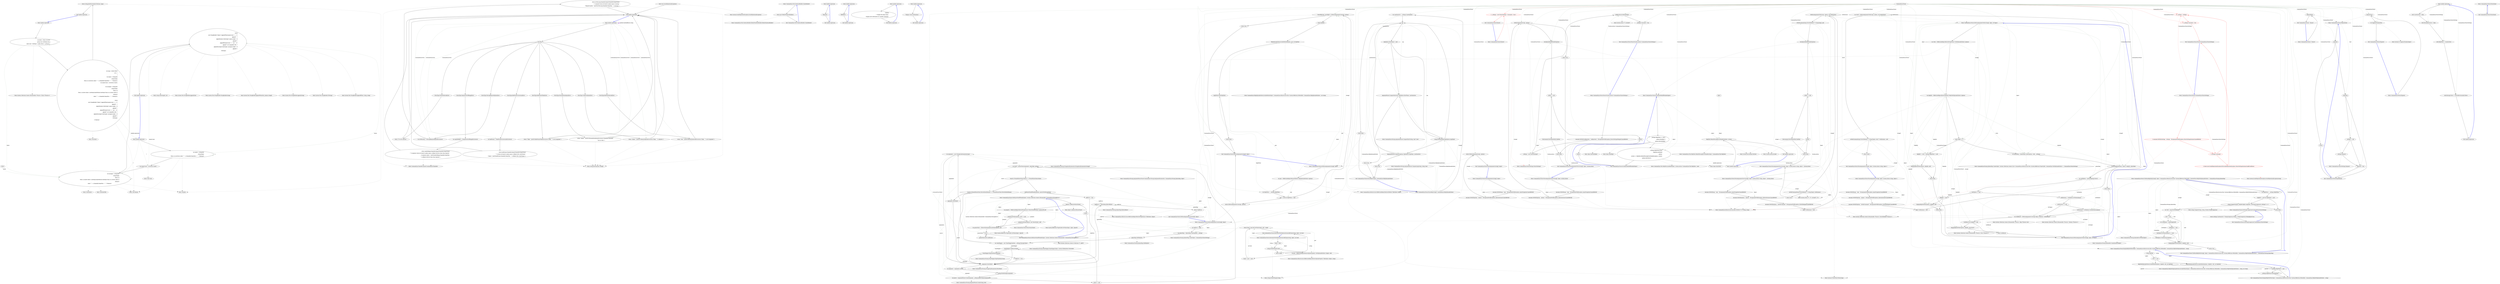 digraph  {
m0_65 [cluster="System.Text.StringBuilder.AppendIf(bool, string, string)", file="SentenceBuilder.cs", label="Entry System.Text.StringBuilder.AppendIf(bool, string, string)", span="42-42"];
m0_63 [cluster="string.Substring(int, int)", file="SentenceBuilder.cs", label="Entry string.Substring(int, int)", span="0-0"];
m0_40 [cluster="CommandLine.NameInfo.Equals(CommandLine.NameInfo)", file="SentenceBuilder.cs", label="Entry CommandLine.NameInfo.Equals(CommandLine.NameInfo)", span="90-90"];
m0_64 [cluster="System.Text.StringBuilder.Append(char)", file="SentenceBuilder.cs", label="Entry System.Text.StringBuilder.Append(char)", span="0-0"];
m0_0 [cluster="CommandLine.Text.SentenceBuilder.CreateDefault()", file="SentenceBuilder.cs", label="Entry CommandLine.Text.SentenceBuilder.CreateDefault()", span="22-22"];
m0_1 [cluster="CommandLine.Text.SentenceBuilder.CreateDefault()", file="SentenceBuilder.cs", label="return new DefaultSentenceBuilder();", span="24-24"];
m0_2 [cluster="CommandLine.Text.SentenceBuilder.CreateDefault()", file="SentenceBuilder.cs", label="Exit CommandLine.Text.SentenceBuilder.CreateDefault()", span="22-22"];
m0_48 [cluster="Unk.Select", file="SentenceBuilder.cs", label="Entry Unk.Select", span=""];
m0_50 [cluster="Unk.Join", file="SentenceBuilder.cs", label="Entry Unk.Join", span=""];
m0_59 [cluster="Unk.Distinct", file="SentenceBuilder.cs", label="Entry Unk.Distinct", span=""];
m0_60 [cluster="System.Text.StringBuilder.StringBuilder(string)", file="SentenceBuilder.cs", label="Entry System.Text.StringBuilder.StringBuilder(string)", span="0-0"];
m0_39 [cluster="string.JoinTo(params string[])", file="SentenceBuilder.cs", label="Entry string.JoinTo(params string[])", span="45-45"];
m0_51 [cluster="lambda expression", file="SentenceBuilder.cs", label="Entry lambda expression", span="147-171"];
m0_4 [cluster="lambda expression", file="SentenceBuilder.cs", label="Entry lambda expression", span="63-63"];
m0_5 [cluster="lambda expression", file="SentenceBuilder.cs", label="''Required.''", span="63-63"];
m0_6 [cluster="lambda expression", file="SentenceBuilder.cs", label="Exit lambda expression", span="63-63"];
m0_7 [cluster="lambda expression", file="SentenceBuilder.cs", label="Entry lambda expression", span="71-71"];
m0_8 [cluster="lambda expression", file="SentenceBuilder.cs", label="''ERROR(S):''", span="71-71"];
m0_9 [cluster="lambda expression", file="SentenceBuilder.cs", label="Exit lambda expression", span="71-71"];
m0_10 [cluster="lambda expression", file="SentenceBuilder.cs", label="Entry lambda expression", span="79-81"];
m0_11 [cluster="lambda expression", file="SentenceBuilder.cs", label="isOption\r\n                        ? ''Display this help screen.''\r\n                        : ''Display more information on a specific command.''", span="79-81"];
m0_12 [cluster="lambda expression", file="SentenceBuilder.cs", label="Exit lambda expression", span="79-81"];
m0_13 [cluster="lambda expression", file="SentenceBuilder.cs", label="Entry lambda expression", span="89-89"];
m0_14 [cluster="lambda expression", file="SentenceBuilder.cs", label="''Display version information.''", span="89-89"];
m0_15 [cluster="lambda expression", file="SentenceBuilder.cs", label="Exit lambda expression", span="89-89"];
m0_16 [cluster="lambda expression", file="SentenceBuilder.cs", label="Entry lambda expression", span="97-132"];
m0_17 [cluster="lambda expression", file="SentenceBuilder.cs", label="error.Tag", span="99-99"];
m0_19 [cluster="lambda expression", file="SentenceBuilder.cs", label="return ''Token '''.JoinTo(((BadFormatTokenError)error).Token, ''' is not recognized.'');", span="102-102"];
m0_21 [cluster="lambda expression", file="SentenceBuilder.cs", label="return ''Option '''.JoinTo(((MissingValueOptionError)error).NameInfo.NameText,\r\n                                        ''' has no value.'');", span="104-105"];
m0_23 [cluster="lambda expression", file="SentenceBuilder.cs", label="return ''Option '''.JoinTo(((UnknownOptionError)error).Token, ''' is unknown.'');", span="107-107"];
m0_25 [cluster="lambda expression", file="SentenceBuilder.cs", label="var errMisssing = ((MissingRequiredOptionError)error)", span="109-109"];
m0_28 [cluster="lambda expression", file="SentenceBuilder.cs", label="var badFormat = ((BadFormatConversionError)error)", span="116-116"];
m0_31 [cluster="lambda expression", file="SentenceBuilder.cs", label="var seqOutRange = ((SequenceOutOfRangeError)error)", span="121-121"];
m0_34 [cluster="lambda expression", file="SentenceBuilder.cs", label="return ''Verb '''.JoinTo(((BadVerbSelectedError)error).Token, ''' is not recognized.'');", span="127-127"];
m0_18 [cluster="lambda expression", file="SentenceBuilder.cs", label="ErrorType.BadFormatTokenError", span="101-101"];
m0_20 [cluster="lambda expression", file="SentenceBuilder.cs", label="ErrorType.MissingValueOptionError", span="103-103"];
m0_22 [cluster="lambda expression", file="SentenceBuilder.cs", label="ErrorType.UnknownOptionError", span="106-106"];
m0_24 [cluster="lambda expression", file="SentenceBuilder.cs", label="ErrorType.MissingRequiredOptionError", span="108-108"];
m0_27 [cluster="lambda expression", file="SentenceBuilder.cs", label="ErrorType.BadFormatConversionError", span="115-115"];
m0_30 [cluster="lambda expression", file="SentenceBuilder.cs", label="ErrorType.SequenceOutOfRangeError", span="120-120"];
m0_33 [cluster="lambda expression", file="SentenceBuilder.cs", label="ErrorType.BadVerbSelectedError", span="126-126"];
m0_35 [cluster="lambda expression", file="SentenceBuilder.cs", label="ErrorType.NoVerbSelectedError", span="128-128"];
m0_26 [cluster="lambda expression", file="SentenceBuilder.cs", label="return errMisssing.NameInfo.Equals(NameInfo.EmptyName)\r\n                                               ? ''A required value not bound to option name is missing.''\r\n                                               : ''Required option '''.JoinTo(errMisssing.NameInfo.NameText, ''' is missing.'');", span="110-112"];
m0_29 [cluster="lambda expression", file="SentenceBuilder.cs", label="return badFormat.NameInfo.Equals(NameInfo.EmptyName)\r\n                                               ? ''A value not bound to option name is defined with a bad format.''\r\n                                               : ''Option '''.JoinTo(badFormat.NameInfo.NameText, ''' is defined with a bad format.'');", span="117-119"];
m0_32 [cluster="lambda expression", file="SentenceBuilder.cs", label="return seqOutRange.NameInfo.Equals(NameInfo.EmptyName)\r\n                                               ? ''A sequence value not bound to option name is defined with few items than required.''\r\n                                               : ''A sequence option '''.JoinTo(seqOutRange.NameInfo.NameText,\r\n                                                    ''' is defined with few items than required.'');", span="122-125"];
m0_36 [cluster="lambda expression", file="SentenceBuilder.cs", label="return ''No verb selected.'';", span="129-129"];
m0_37 [cluster="lambda expression", file="SentenceBuilder.cs", label="Exit lambda expression", span="97-132"];
m0_38 [cluster="lambda expression", file="SentenceBuilder.cs", label="throw new InvalidOperationException();", span="131-131"];
m0_42 [cluster="lambda expression", file="SentenceBuilder.cs", label="Entry lambda expression", span="140-173"];
m0_43 [cluster="lambda expression", file="SentenceBuilder.cs", label="var bySet = from e in errors\r\n                                group e by e.SetName into g\r\n                                select new { SetName = g.Key, Errors = g.ToList() }", span="142-144"];
m0_44 [cluster="lambda expression", file="SentenceBuilder.cs", label="var msgs = bySet.Select(\r\n                            set =>\r\n                            {\r\n                                var names = string.Join(\r\n                                    string.Empty,\r\n                                    (from e in set.Errors select ''''' + e.NameInfo.NameText + ''', '').ToArray());\r\n                                var namesCount = set.Errors.Count();\r\n\r\n                                var incompat = string.Join(\r\n                                    string.Empty,\r\n                                    (from x in\r\n                                    (from s in bySet where !s.SetName.EndsWith(set.SetName) from e in s.Errors select e)\r\n                                        .Distinct()\r\n                                    select ''''' + x.NameInfo.NameText + ''', '').ToArray());\r\n\r\n                                return\r\n                                    new StringBuilder(''Option'').AppendWhen(namesCount > 1, ''s'')\r\n                                        .Append('': '')\r\n                                        .Append(names.Substring(0, names.Length - 2))\r\n                                        .Append(' ')\r\n                                        .AppendIf(namesCount > 1, ''are'', ''is'')\r\n                                        .Append('' not compatible with: '')\r\n                                        .Append(incompat.Substring(0, incompat.Length - 2))\r\n                                        .Append('.')\r\n                                        .ToString();\r\n                            }).ToArray()", span="146-171"];
m0_54 [cluster="lambda expression", file="SentenceBuilder.cs", label="var incompat = string.Join(\r\n                                    string.Empty,\r\n                                    (from x in\r\n                                    (from s in bySet where !s.SetName.EndsWith(set.SetName) from e in s.Errors select e)\r\n                                        .Distinct()\r\n                                    select ''''' + x.NameInfo.NameText + ''', '').ToArray())", span="154-159"];
m0_45 [cluster="lambda expression", file="SentenceBuilder.cs", label="return string.Join(Environment.NewLine, msgs);", span="172-172"];
m0_46 [cluster="lambda expression", file="SentenceBuilder.cs", label="Exit lambda expression", span="140-173"];
m0_52 [cluster="lambda expression", file="SentenceBuilder.cs", label="var names = string.Join(\r\n                                    string.Empty,\r\n                                    (from e in set.Errors select ''''' + e.NameInfo.NameText + ''', '').ToArray())", span="149-151"];
m0_53 [cluster="lambda expression", file="SentenceBuilder.cs", label="var namesCount = set.Errors.Count()", span="152-152"];
m0_55 [cluster="lambda expression", file="SentenceBuilder.cs", label="return\r\n                                    new StringBuilder(''Option'').AppendWhen(namesCount > 1, ''s'')\r\n                                        .Append('': '')\r\n                                        .Append(names.Substring(0, names.Length - 2))\r\n                                        .Append(' ')\r\n                                        .AppendIf(namesCount > 1, ''are'', ''is'')\r\n                                        .Append('' not compatible with: '')\r\n                                        .Append(incompat.Substring(0, incompat.Length - 2))\r\n                                        .Append('.')\r\n                                        .ToString();", span="161-170"];
m0_56 [cluster="lambda expression", file="SentenceBuilder.cs", label="Exit lambda expression", span="147-171"];
m0_49 [cluster="Unk.ToArray", file="SentenceBuilder.cs", label="Entry Unk.ToArray", span=""];
m0_61 [cluster="System.Text.StringBuilder.AppendWhen(bool, params string[])", file="SentenceBuilder.cs", label="Entry System.Text.StringBuilder.AppendWhen(bool, params string[])", span="9-9"];
m0_57 [cluster="Unk.Count", file="SentenceBuilder.cs", label="Entry Unk.Count", span=""];
m0_47 [cluster="System.Collections.Generic.IEnumerable<TSource>.ToList<TSource>()", file="SentenceBuilder.cs", label="Entry System.Collections.Generic.IEnumerable<TSource>.ToList<TSource>()", span="0-0"];
m0_41 [cluster="System.InvalidOperationException.InvalidOperationException()", file="SentenceBuilder.cs", label="Entry System.InvalidOperationException.InvalidOperationException()", span="0-0"];
m0_62 [cluster="System.Text.StringBuilder.Append(string)", file="SentenceBuilder.cs", label="Entry System.Text.StringBuilder.Append(string)", span="0-0"];
m0_58 [cluster="Unk.EndsWith", file="SentenceBuilder.cs", label="Entry Unk.EndsWith", span=""];
m0_66 [cluster="System.Text.StringBuilder.ToString()", file="SentenceBuilder.cs", label="Entry System.Text.StringBuilder.ToString()", span="0-0"];
m0_3 [cluster="CommandLine.Text.SentenceBuilder.DefaultSentenceBuilder.DefaultSentenceBuilder()", file="SentenceBuilder.cs", label="Entry CommandLine.Text.SentenceBuilder.DefaultSentenceBuilder.DefaultSentenceBuilder()", span="57-57"];
m0_67 [file="SentenceBuilder.cs", label=bySet, span=""];
m1_154 [cluster="CommandLine.Parsing.StringArrayEnumerator.StringArrayEnumerator(string[])", file="TypeConverter.cs", label="Entry CommandLine.Parsing.StringArrayEnumerator.StringArrayEnumerator(string[])", span="38-38"];
m1_13 [cluster="CommandLine.Parser.Parser(System.Action<CommandLine.ParserSettings>)", file="TypeConverter.cs", label="Entry CommandLine.Parser.Parser(System.Action<CommandLine.ParserSettings>)", span="85-85"];
m1_14 [cluster="CommandLine.Parser.Parser(System.Action<CommandLine.ParserSettings>)", file="TypeConverter.cs", label="Assumes.NotNull(configuration, ''configuration'', SR.ArgumentNullException_ParserSettingsDelegateCannotBeNull)", span="87-87"];
m1_16 [cluster="CommandLine.Parser.Parser(System.Action<CommandLine.ParserSettings>)", file="TypeConverter.cs", label="configuration.Invoke(Settings)", span="90-90"];
m1_15 [cluster="CommandLine.Parser.Parser(System.Action<CommandLine.ParserSettings>)", file="TypeConverter.cs", label="_settings = new ParserSettings()", span="89-89"];
m1_17 [cluster="CommandLine.Parser.Parser(System.Action<CommandLine.ParserSettings>)", file="TypeConverter.cs", label="_settings.Consumed = true", span="91-91"];
m1_18 [cluster="CommandLine.Parser.Parser(System.Action<CommandLine.ParserSettings>)", file="TypeConverter.cs", label="Exit CommandLine.Parser.Parser(System.Action<CommandLine.ParserSettings>)", span="85-85"];
m1_64 [cluster="CommandLine.Parser.ParseArgumentsStrict(string[], object, System.Action<string, object>, System.Action)", file="TypeConverter.cs", label="Entry CommandLine.Parser.ParseArgumentsStrict(string[], object, System.Action<string, object>, System.Action)", span="227-227"];
m1_65 [cluster="CommandLine.Parser.ParseArgumentsStrict(string[], object, System.Action<string, object>, System.Action)", file="TypeConverter.cs", label="Assumes.NotNull(args, ''args'', SR.ArgumentNullException_ArgsStringArrayCannotBeNull)", span="229-229"];
m1_66 [cluster="CommandLine.Parser.ParseArgumentsStrict(string[], object, System.Action<string, object>, System.Action)", file="TypeConverter.cs", label="Assumes.NotNull(options, ''options'', SR.ArgumentNullException_OptionsInstanceCannotBeNull)", span="230-230"];
m1_67 [cluster="CommandLine.Parser.ParseArgumentsStrict(string[], object, System.Action<string, object>, System.Action)", file="TypeConverter.cs", label="Assumes.NotNull(options, ''onVerbCommand'', SR.ArgumentNullException_OnVerbDelegateCannotBeNull)", span="231-231"];
m1_69 [cluster="CommandLine.Parser.ParseArgumentsStrict(string[], object, System.Action<string, object>, System.Action)", file="TypeConverter.cs", label="!DoParseArgumentsVerbs(args, options, ref verbInstance)", span="235-235"];
m1_70 [cluster="CommandLine.Parser.ParseArgumentsStrict(string[], object, System.Action<string, object>, System.Action)", file="TypeConverter.cs", label="onVerbCommand(args.FirstOrDefault() ?? string.Empty, null)", span="237-237"];
m1_71 [cluster="CommandLine.Parser.ParseArgumentsStrict(string[], object, System.Action<string, object>, System.Action)", file="TypeConverter.cs", label="InvokeAutoBuildIfNeeded(options)", span="239-239"];
m1_72 [cluster="CommandLine.Parser.ParseArgumentsStrict(string[], object, System.Action<string, object>, System.Action)", file="TypeConverter.cs", label="onFail == null", span="241-241"];
m1_74 [cluster="CommandLine.Parser.ParseArgumentsStrict(string[], object, System.Action<string, object>, System.Action)", file="TypeConverter.cs", label="onFail()", span="247-247"];
m1_76 [cluster="CommandLine.Parser.ParseArgumentsStrict(string[], object, System.Action<string, object>, System.Action)", file="TypeConverter.cs", label="onVerbCommand(args.FirstOrDefault() ?? string.Empty, verbInstance)", span="253-253"];
m1_68 [cluster="CommandLine.Parser.ParseArgumentsStrict(string[], object, System.Action<string, object>, System.Action)", file="TypeConverter.cs", label="object verbInstance = null", span="233-233"];
m1_73 [cluster="CommandLine.Parser.ParseArgumentsStrict(string[], object, System.Action<string, object>, System.Action)", file="TypeConverter.cs", label="Environment.Exit(DefaultExitCodeFail)", span="243-243"];
m1_75 [cluster="CommandLine.Parser.ParseArgumentsStrict(string[], object, System.Action<string, object>, System.Action)", file="TypeConverter.cs", label="return false;", span="250-250"];
m1_77 [cluster="CommandLine.Parser.ParseArgumentsStrict(string[], object, System.Action<string, object>, System.Action)", file="TypeConverter.cs", label="return true;", span="254-254"];
m1_78 [cluster="CommandLine.Parser.ParseArgumentsStrict(string[], object, System.Action<string, object>, System.Action)", file="TypeConverter.cs", label="Exit CommandLine.Parser.ParseArgumentsStrict(string[], object, System.Action<string, object>, System.Action)", span="227-227"];
m1_125 [cluster="CommandLine.Parser.ParseHelp(string[], CommandLine.HelpOptionAttribute)", file="TypeConverter.cs", label="Entry CommandLine.Parser.ParseHelp(string[], CommandLine.HelpOptionAttribute)", span="431-431"];
m1_190 [cluster="CommandLine.Parser.ParseHelp(string[], CommandLine.HelpOptionAttribute)", file="TypeConverter.cs", label="var caseSensitive = _settings.CaseSensitive", span="433-433"];
m1_191 [cluster="CommandLine.Parser.ParseHelp(string[], CommandLine.HelpOptionAttribute)", file="TypeConverter.cs", label=args, span="434-434"];
m1_192 [cluster="CommandLine.Parser.ParseHelp(string[], CommandLine.HelpOptionAttribute)", file="TypeConverter.cs", label="helpOption.ShortName != null", span="436-436"];
m1_193 [cluster="CommandLine.Parser.ParseHelp(string[], CommandLine.HelpOptionAttribute)", file="TypeConverter.cs", label="ArgumentParser.CompareShort(arg, helpOption.ShortName, caseSensitive)", span="438-438"];
m1_195 [cluster="CommandLine.Parser.ParseHelp(string[], CommandLine.HelpOptionAttribute)", file="TypeConverter.cs", label="string.IsNullOrEmpty(helpOption.LongName)", span="444-444"];
m1_196 [cluster="CommandLine.Parser.ParseHelp(string[], CommandLine.HelpOptionAttribute)", file="TypeConverter.cs", label="ArgumentParser.CompareLong(arg, helpOption.LongName, caseSensitive)", span="449-449"];
m1_198 [cluster="CommandLine.Parser.ParseHelp(string[], CommandLine.HelpOptionAttribute)", file="TypeConverter.cs", label="return false;", span="455-455"];
m1_194 [cluster="CommandLine.Parser.ParseHelp(string[], CommandLine.HelpOptionAttribute)", file="TypeConverter.cs", label="return true;", span="440-440"];
m1_197 [cluster="CommandLine.Parser.ParseHelp(string[], CommandLine.HelpOptionAttribute)", file="TypeConverter.cs", label="return true;", span="451-451"];
m1_199 [cluster="CommandLine.Parser.ParseHelp(string[], CommandLine.HelpOptionAttribute)", file="TypeConverter.cs", label="Exit CommandLine.Parser.ParseHelp(string[], CommandLine.HelpOptionAttribute)", span="431-431"];
m1_229 [cluster="object.HasVerbHelp()", file="TypeConverter.cs", label="Entry object.HasVerbHelp()", span="44-44"];
m1_28 [cluster="CommandLine.Parser.~Parser()", file="TypeConverter.cs", label="Entry CommandLine.Parser.~Parser()", span="109-109"];
m1_29 [cluster="CommandLine.Parser.~Parser()", file="TypeConverter.cs", label="Dispose(false)", span="111-111"];
m1_30 [cluster="CommandLine.Parser.~Parser()", file="TypeConverter.cs", label="Exit CommandLine.Parser.~Parser()", span="109-109"];
m1_84 [cluster="CommandLine.Parser.InternalGetVerbOptionsInstanceByName(string, object, out bool)", file="TypeConverter.cs", label="Entry CommandLine.Parser.InternalGetVerbOptionsInstanceByName(string, object, out bool)", span="268-268"];
m1_85 [cluster="CommandLine.Parser.InternalGetVerbOptionsInstanceByName(string, object, out bool)", file="TypeConverter.cs", label="found = false", span="270-270"];
m1_86 [cluster="CommandLine.Parser.InternalGetVerbOptionsInstanceByName(string, object, out bool)", file="TypeConverter.cs", label="string.IsNullOrEmpty(verb)", span="271-271"];
m1_87 [cluster="CommandLine.Parser.InternalGetVerbOptionsInstanceByName(string, object, out bool)", file="TypeConverter.cs", label="return target;", span="273-273"];
m1_88 [cluster="CommandLine.Parser.InternalGetVerbOptionsInstanceByName(string, object, out bool)", file="TypeConverter.cs", label="var pair = ReflectionHelper.RetrieveOptionProperty<VerbOptionAttribute>(target, verb)", span="276-276"];
m1_90 [cluster="CommandLine.Parser.InternalGetVerbOptionsInstanceByName(string, object, out bool)", file="TypeConverter.cs", label="return found ? pair.Left.GetValue(target, null) : target;", span="278-278"];
m1_89 [cluster="CommandLine.Parser.InternalGetVerbOptionsInstanceByName(string, object, out bool)", file="TypeConverter.cs", label="found = pair != null", span="277-277"];
m1_91 [cluster="CommandLine.Parser.InternalGetVerbOptionsInstanceByName(string, object, out bool)", file="TypeConverter.cs", label="Exit CommandLine.Parser.InternalGetVerbOptionsInstanceByName(string, object, out bool)", span="268-268"];
m1_189 [cluster="System.Collections.Generic.IEnumerable<TSource>.ToArray<TSource>()", file="TypeConverter.cs", label="Entry System.Collections.Generic.IEnumerable<TSource>.ToArray<TSource>()", span="0-0"];
m1_106 [cluster="CommandLine.Infrastructure.ReflectionHelper.RetrievePropertyList<TAttribute>(object)", file="TypeConverter.cs", label="Entry CommandLine.Infrastructure.ReflectionHelper.RetrievePropertyList<TAttribute>(object)", span="46-46"];
m1_19 [cluster="System.Action<T>.Invoke(T)", file="TypeConverter.cs", label="Entry System.Action<T>.Invoke(T)", span="0-0"];
m1_231 [cluster="CommandLine.Text.HelpText.AutoBuild(object, System.Action<CommandLine.Text.HelpText>, bool)", file="TypeConverter.cs", label="Entry CommandLine.Text.HelpText.AutoBuild(object, System.Action<CommandLine.Text.HelpText>, bool)", span="278-278"];
m1_37 [cluster="CommandLine.Parser.DoParseArguments(string[], object)", file="TypeConverter.cs", label="Entry CommandLine.Parser.DoParseArguments(string[], object)", span="310-310"];
m1_113 [cluster="CommandLine.Parser.DoParseArguments(string[], object)", file="TypeConverter.cs", label="var pair = ReflectionHelper.RetrieveMethod<HelpOptionAttribute>(options)", span="312-312"];
m1_116 [cluster="CommandLine.Parser.DoParseArguments(string[], object)", file="TypeConverter.cs", label="ParseHelp(args, pair.Right) || !DoParseArgumentsCore(args, options)", span="318-318"];
m1_118 [cluster="CommandLine.Parser.DoParseArguments(string[], object)", file="TypeConverter.cs", label="HelpOptionAttribute.InvokeMethod(options, pair, out helpText)", span="321-321"];
m1_122 [cluster="CommandLine.Parser.DoParseArguments(string[], object)", file="TypeConverter.cs", label="return DoParseArgumentsCore(args, options);", span="329-329"];
m1_114 [cluster="CommandLine.Parser.DoParseArguments(string[], object)", file="TypeConverter.cs", label="var helpWriter = _settings.HelpWriter", span="313-313"];
m1_115 [cluster="CommandLine.Parser.DoParseArguments(string[], object)", file="TypeConverter.cs", label="pair != null && helpWriter != null", span="315-315"];
m1_119 [cluster="CommandLine.Parser.DoParseArguments(string[], object)", file="TypeConverter.cs", label="helpWriter.Write(helpText)", span="322-322"];
m1_117 [cluster="CommandLine.Parser.DoParseArguments(string[], object)", file="TypeConverter.cs", label="string helpText", span="320-320"];
m1_121 [cluster="CommandLine.Parser.DoParseArguments(string[], object)", file="TypeConverter.cs", label="return true;", span="326-326"];
m1_120 [cluster="CommandLine.Parser.DoParseArguments(string[], object)", file="TypeConverter.cs", label="return false;", span="323-323"];
m1_123 [cluster="CommandLine.Parser.DoParseArguments(string[], object)", file="TypeConverter.cs", label="Exit CommandLine.Parser.DoParseArguments(string[], object)", span="310-310"];
m1_4 [cluster="CommandLine.Parser.Parser(CommandLine.ParserSettings)", file="TypeConverter.cs", label="Entry CommandLine.Parser.Parser(CommandLine.ParserSettings)", span="66-66"];
m1_5 [cluster="CommandLine.Parser.Parser(CommandLine.ParserSettings)", color=red, community=0, file="TypeConverter.cs", label="3: Assumes.NotNull(settings, ''settings'', SR.ArgumentNullException_ParserSettingsInstanceCannotBeNull)", span="68-68"];
m1_6 [cluster="CommandLine.Parser.Parser(CommandLine.ParserSettings)", color=red, community=0, file="TypeConverter.cs", label="3: settings.Consumed", span="70-70"];
m1_8 [cluster="CommandLine.Parser.Parser(CommandLine.ParserSettings)", color=red, community=0, file="TypeConverter.cs", label="8: _settings = settings", span="75-75"];
m1_7 [cluster="CommandLine.Parser.Parser(CommandLine.ParserSettings)", color=red, community=0, file="TypeConverter.cs", label="3: throw new InvalidOperationException(SR.InvalidOperationException_ParserSettingsInstanceCanBeUsedOnce);", span="72-72"];
m1_9 [cluster="CommandLine.Parser.Parser(CommandLine.ParserSettings)", color=red, community=0, file="TypeConverter.cs", label="3: _settings.Consumed = true", span="76-76"];
m1_10 [cluster="CommandLine.Parser.Parser(CommandLine.ParserSettings)", file="TypeConverter.cs", label="Exit CommandLine.Parser.Parser(CommandLine.ParserSettings)", span="66-66"];
m1_62 [cluster="System.Environment.Exit(int)", file="TypeConverter.cs", label="Entry System.Environment.Exit(int)", span="0-0"];
m1_151 [cluster="CommandLine.Parsing.OptionMap.Create(object, CommandLine.ParserSettings)", file="TypeConverter.cs", label="Entry CommandLine.Parsing.OptionMap.Create(object, CommandLine.ParserSettings)", span="101-101"];
m1_183 [cluster="CommandLine.Parsing.OptionMap.Create(object, System.Collections.Generic.IList<CommandLine.Infrastructure.Pair<System.Reflection.PropertyInfo, CommandLine.VerbOptionAttribute>>, CommandLine.ParserSettings)", file="TypeConverter.cs", label="Entry CommandLine.Parsing.OptionMap.Create(object, System.Collections.Generic.IList<CommandLine.Infrastructure.Pair<System.Reflection.PropertyInfo, CommandLine.VerbOptionAttribute>>, CommandLine.ParserSettings)", span="134-134"];
m1_200 [cluster="CommandLine.Parsing.ArgumentParser.CompareShort(string, char?, bool)", file="TypeConverter.cs", label="Entry CommandLine.Parsing.ArgumentParser.CompareShort(string, char?, bool)", span="43-43"];
m1_235 [cluster="CommandLine.Text.HelpText.DefaultParsingErrorsHandler(object, CommandLine.Text.HelpText)", file="TypeConverter.cs", label="Entry CommandLine.Text.HelpText.DefaultParsingErrorsHandler(object, CommandLine.Text.HelpText)", span="338-338"];
m1_159 [cluster="CommandLine.Parsing.OptionMap.EnforceRules()", file="TypeConverter.cs", label="Entry CommandLine.Parsing.OptionMap.EnforceRules()", span="161-161"];
m1_156 [cluster="CommandLine.Parsing.ArgumentParser.Create(string, bool)", file="TypeConverter.cs", label="Entry CommandLine.Parsing.ArgumentParser.Create(string, bool)", span="59-59"];
m1_201 [cluster="CommandLine.Parsing.ArgumentParser.CompareLong(string, string, bool)", file="TypeConverter.cs", label="Entry CommandLine.Parsing.ArgumentParser.CompareLong(string, string, bool)", span="51-51"];
m1_3 [cluster="CommandLine.ParserSettings.ParserSettings()", file="TypeConverter.cs", label="Entry CommandLine.ParserSettings.ParserSettings()", span="49-49"];
m1_124 [cluster="CommandLine.Infrastructure.ReflectionHelper.RetrieveMethod<TAttribute>(object)", file="TypeConverter.cs", label="Entry CommandLine.Infrastructure.ReflectionHelper.RetrieveMethod<TAttribute>(object)", span="86-86"];
m1_32 [cluster="CommandLine.Parser.ParseArguments(string[], object)", file="TypeConverter.cs", label="Entry CommandLine.Parser.ParseArguments(string[], object)", span="140-140"];
m1_33 [cluster="CommandLine.Parser.ParseArguments(string[], object)", file="TypeConverter.cs", label="Assumes.NotNull(args, ''args'', SR.ArgumentNullException_ArgsStringArrayCannotBeNull)", span="142-142"];
m1_34 [cluster="CommandLine.Parser.ParseArguments(string[], object)", file="TypeConverter.cs", label="Assumes.NotNull(options, ''options'', SR.ArgumentNullException_OptionsInstanceCannotBeNull)", span="143-143"];
m1_35 [cluster="CommandLine.Parser.ParseArguments(string[], object)", file="TypeConverter.cs", label="return DoParseArguments(args, options);", span="145-145"];
m1_36 [cluster="CommandLine.Parser.ParseArguments(string[], object)", file="TypeConverter.cs", label="Exit CommandLine.Parser.ParseArguments(string[], object)", span="140-140"];
m1_49 [cluster="System.Action<T1, T2>.Invoke(T1, T2)", file="TypeConverter.cs", label="Entry System.Action<T1, T2>.Invoke(T1, T2)", span="0-0"];
m1_50 [cluster="CommandLine.Parser.ParseArgumentsStrict(string[], object, System.Action)", file="TypeConverter.cs", label="Entry CommandLine.Parser.ParseArgumentsStrict(string[], object, System.Action)", span="188-188"];
m1_51 [cluster="CommandLine.Parser.ParseArgumentsStrict(string[], object, System.Action)", file="TypeConverter.cs", label="Assumes.NotNull(args, ''args'', SR.ArgumentNullException_ArgsStringArrayCannotBeNull)", span="190-190"];
m1_52 [cluster="CommandLine.Parser.ParseArgumentsStrict(string[], object, System.Action)", file="TypeConverter.cs", label="Assumes.NotNull(options, ''options'', SR.ArgumentNullException_OptionsInstanceCannotBeNull)", span="191-191"];
m1_53 [cluster="CommandLine.Parser.ParseArgumentsStrict(string[], object, System.Action)", file="TypeConverter.cs", label="!DoParseArguments(args, options)", span="193-193"];
m1_54 [cluster="CommandLine.Parser.ParseArgumentsStrict(string[], object, System.Action)", file="TypeConverter.cs", label="InvokeAutoBuildIfNeeded(options)", span="195-195"];
m1_55 [cluster="CommandLine.Parser.ParseArgumentsStrict(string[], object, System.Action)", file="TypeConverter.cs", label="onFail == null", span="197-197"];
m1_57 [cluster="CommandLine.Parser.ParseArgumentsStrict(string[], object, System.Action)", file="TypeConverter.cs", label="onFail()", span="203-203"];
m1_59 [cluster="CommandLine.Parser.ParseArgumentsStrict(string[], object, System.Action)", file="TypeConverter.cs", label="return true;", span="209-209"];
m1_56 [cluster="CommandLine.Parser.ParseArgumentsStrict(string[], object, System.Action)", file="TypeConverter.cs", label="Environment.Exit(DefaultExitCodeFail)", span="199-199"];
m1_58 [cluster="CommandLine.Parser.ParseArgumentsStrict(string[], object, System.Action)", file="TypeConverter.cs", label="return false;", span="206-206"];
m1_60 [cluster="CommandLine.Parser.ParseArgumentsStrict(string[], object, System.Action)", file="TypeConverter.cs", label="Exit CommandLine.Parser.ParseArgumentsStrict(string[], object, System.Action)", span="188-188"];
m1_0 [cluster="CommandLine.Parser.Parser()", file="TypeConverter.cs", label="Entry CommandLine.Parser.Parser()", span="54-54"];
m1_1 [cluster="CommandLine.Parser.Parser()", color=red, community=0, file="TypeConverter.cs", label="5: _settings = new ParserSettings { Consumed = true }", span="56-56"];
m1_2 [cluster="CommandLine.Parser.Parser()", file="TypeConverter.cs", label="Exit CommandLine.Parser.Parser()", span="54-54"];
m1_232 [cluster="lambda expression", file="TypeConverter.cs", label="Entry lambda expression", span="519-519"];
m1_22 [cluster="lambda expression", file="TypeConverter.cs", label="Entry lambda expression", span="96-102"];
m1_23 [cluster="lambda expression", file="TypeConverter.cs", label="with.CaseSensitive = false", span="98-98"];
m1_24 [cluster="lambda expression", file="TypeConverter.cs", label="with.MutuallyExclusive = false", span="99-99"];
m1_25 [cluster="lambda expression", file="TypeConverter.cs", label="with.HelpWriter = Console.Error", span="100-100"];
m1_26 [cluster="lambda expression", file="TypeConverter.cs", label="with.ParsingCulture = CultureInfo.InvariantCulture", span="101-101"];
m1_27 [cluster="lambda expression", file="TypeConverter.cs", label="Exit lambda expression", span="96-102"];
m1_233 [cluster="lambda expression", file="TypeConverter.cs", label="HelpText.DefaultParsingErrorsHandler(options, current)", span="519-519"];
m1_234 [cluster="lambda expression", file="TypeConverter.cs", label="Exit lambda expression", span="519-519"];
m1_47 [cluster="CommandLine.Parser.DoParseArgumentsVerbs(string[], object, ref object)", file="TypeConverter.cs", label="Entry CommandLine.Parser.DoParseArgumentsVerbs(string[], object, ref object)", span="378-378"];
m1_160 [cluster="CommandLine.Parser.DoParseArgumentsVerbs(string[], object, ref object)", file="TypeConverter.cs", label="var verbs = ReflectionHelper.RetrievePropertyList<VerbOptionAttribute>(options)", span="380-380"];
m1_161 [cluster="CommandLine.Parser.DoParseArgumentsVerbs(string[], object, ref object)", file="TypeConverter.cs", label="var helpInfo = ReflectionHelper.RetrieveMethod<HelpVerbOptionAttribute>(options)", span="381-381"];
m1_162 [cluster="CommandLine.Parser.DoParseArgumentsVerbs(string[], object, ref object)", file="TypeConverter.cs", label="args.Length == 0", span="382-382"];
m1_164 [cluster="CommandLine.Parser.DoParseArgumentsVerbs(string[], object, ref object)", file="TypeConverter.cs", label="DisplayHelpVerbText(options, helpInfo, null)", span="386-386"];
m1_166 [cluster="CommandLine.Parser.DoParseArgumentsVerbs(string[], object, ref object)", file="TypeConverter.cs", label="var optionMap = OptionMap.Create(options, verbs, _settings)", span="392-392"];
m1_167 [cluster="CommandLine.Parser.DoParseArgumentsVerbs(string[], object, ref object)", file="TypeConverter.cs", label="TryParseHelpVerb(args, options, helpInfo, optionMap)", span="395-395"];
m1_169 [cluster="CommandLine.Parser.DoParseArgumentsVerbs(string[], object, ref object)", file="TypeConverter.cs", label="var verbOption = optionMap[args.First()]", span="401-401"];
m1_172 [cluster="CommandLine.Parser.DoParseArgumentsVerbs(string[], object, ref object)", file="TypeConverter.cs", label="DisplayHelpVerbText(options, helpInfo, null)", span="408-408"];
m1_174 [cluster="CommandLine.Parser.DoParseArgumentsVerbs(string[], object, ref object)", file="TypeConverter.cs", label="verbInstance = verbOption.GetValue(options)", span="414-414"];
m1_176 [cluster="CommandLine.Parser.DoParseArgumentsVerbs(string[], object, ref object)", file="TypeConverter.cs", label="verbInstance = verbOption.CreateInstance(options)", span="418-418"];
m1_177 [cluster="CommandLine.Parser.DoParseArgumentsVerbs(string[], object, ref object)", file="TypeConverter.cs", label="var verbResult = DoParseArgumentsCore(args.Skip(1).ToArray(), verbInstance)", span="421-421"];
m1_179 [cluster="CommandLine.Parser.DoParseArgumentsVerbs(string[], object, ref object)", file="TypeConverter.cs", label="DisplayHelpVerbText(options, helpInfo, args.First())", span="425-425"];
m1_163 [cluster="CommandLine.Parser.DoParseArgumentsVerbs(string[], object, ref object)", file="TypeConverter.cs", label="helpInfo != null || _settings.HelpWriter != null", span="384-384"];
m1_171 [cluster="CommandLine.Parser.DoParseArgumentsVerbs(string[], object, ref object)", file="TypeConverter.cs", label="helpInfo != null", span="406-406"];
m1_178 [cluster="CommandLine.Parser.DoParseArgumentsVerbs(string[], object, ref object)", file="TypeConverter.cs", label="!verbResult && helpInfo != null", span="422-422"];
m1_165 [cluster="CommandLine.Parser.DoParseArgumentsVerbs(string[], object, ref object)", file="TypeConverter.cs", label="return false;", span="389-389"];
m1_168 [cluster="CommandLine.Parser.DoParseArgumentsVerbs(string[], object, ref object)", file="TypeConverter.cs", label="return false;", span="398-398"];
m1_170 [cluster="CommandLine.Parser.DoParseArgumentsVerbs(string[], object, ref object)", file="TypeConverter.cs", label="verbOption == null", span="404-404"];
m1_173 [cluster="CommandLine.Parser.DoParseArgumentsVerbs(string[], object, ref object)", file="TypeConverter.cs", label="return false;", span="411-411"];
m1_175 [cluster="CommandLine.Parser.DoParseArgumentsVerbs(string[], object, ref object)", file="TypeConverter.cs", label="verbInstance == null", span="415-415"];
m1_180 [cluster="CommandLine.Parser.DoParseArgumentsVerbs(string[], object, ref object)", file="TypeConverter.cs", label="return verbResult;", span="428-428"];
m1_181 [cluster="CommandLine.Parser.DoParseArgumentsVerbs(string[], object, ref object)", file="TypeConverter.cs", label="Exit CommandLine.Parser.DoParseArgumentsVerbs(string[], object, ref object)", span="378-378"];
m1_108 [cluster="System.Reflection.PropertyInfo.SetValue(object, object, object[])", file="TypeConverter.cs", label="Entry System.Reflection.PropertyInfo.SetValue(object, object, object[])", span="0-0"];
m1_185 [cluster="System.Collections.Generic.IEnumerable<TSource>.First<TSource>()", file="TypeConverter.cs", label="Entry System.Collections.Generic.IEnumerable<TSource>.First<TSource>()", span="0-0"];
m1_126 [cluster="CommandLine.Parser.DoParseArgumentsCore(string[], object)", file="TypeConverter.cs", label="Entry CommandLine.Parser.DoParseArgumentsCore(string[], object)", span="332-332"];
m1_129 [cluster="CommandLine.Parser.DoParseArgumentsCore(string[], object)", file="TypeConverter.cs", label="var hadError = false", span="334-334"];
m1_130 [cluster="CommandLine.Parser.DoParseArgumentsCore(string[], object)", file="TypeConverter.cs", label="var optionMap = OptionMap.Create(options, _settings)", span="335-335"];
m1_132 [cluster="CommandLine.Parser.DoParseArgumentsCore(string[], object)", file="TypeConverter.cs", label="var valueMapper = new ValueMapper(options, _settings.ParsingCulture)", span="337-337"];
m1_133 [cluster="CommandLine.Parser.DoParseArgumentsCore(string[], object)", file="TypeConverter.cs", label="var arguments = new StringArrayEnumerator(args)", span="339-339"];
m1_139 [cluster="CommandLine.Parser.DoParseArgumentsCore(string[], object)", file="TypeConverter.cs", label="var result = parser.Parse(arguments, optionMap, options)", span="351-351"];
m1_141 [cluster="CommandLine.Parser.DoParseArgumentsCore(string[], object)", file="TypeConverter.cs", label="SetParserStateIfNeeded(options, parser.PostParsingState)", span="354-354"];
m1_148 [cluster="CommandLine.Parser.DoParseArgumentsCore(string[], object)", file="TypeConverter.cs", label="hadError |= !optionMap.EnforceRules()", span="373-373"];
m1_131 [cluster="CommandLine.Parser.DoParseArgumentsCore(string[], object)", file="TypeConverter.cs", label="optionMap.SetDefaults()", span="336-336"];
m1_145 [cluster="CommandLine.Parser.DoParseArgumentsCore(string[], object)", file="TypeConverter.cs", label="valueMapper.CanReceiveValues", span="364-364"];
m1_146 [cluster="CommandLine.Parser.DoParseArgumentsCore(string[], object)", file="TypeConverter.cs", label="!valueMapper.MapValueItem(argument)", span="366-366"];
m1_134 [cluster="CommandLine.Parser.DoParseArgumentsCore(string[], object)", file="TypeConverter.cs", label="arguments.MoveNext()", span="340-340"];
m1_135 [cluster="CommandLine.Parser.DoParseArgumentsCore(string[], object)", file="TypeConverter.cs", label="var argument = arguments.Current", span="342-342"];
m1_144 [cluster="CommandLine.Parser.DoParseArgumentsCore(string[], object)", file="TypeConverter.cs", label="arguments.MoveNext()", span="361-361"];
m1_136 [cluster="CommandLine.Parser.DoParseArgumentsCore(string[], object)", file="TypeConverter.cs", label="string.IsNullOrEmpty(argument)", span="343-343"];
m1_137 [cluster="CommandLine.Parser.DoParseArgumentsCore(string[], object)", file="TypeConverter.cs", label="var parser = ArgumentParser.Create(argument, _settings.IgnoreUnknownArguments)", span="348-348"];
m1_138 [cluster="CommandLine.Parser.DoParseArgumentsCore(string[], object)", file="TypeConverter.cs", label="parser != null", span="349-349"];
m1_140 [cluster="CommandLine.Parser.DoParseArgumentsCore(string[], object)", file="TypeConverter.cs", label="(result & PresentParserState.Failure) == PresentParserState.Failure", span="352-352"];
m1_143 [cluster="CommandLine.Parser.DoParseArgumentsCore(string[], object)", file="TypeConverter.cs", label="(result & PresentParserState.MoveOnNextElement) == PresentParserState.MoveOnNextElement", span="359-359"];
m1_142 [cluster="CommandLine.Parser.DoParseArgumentsCore(string[], object)", file="TypeConverter.cs", label="hadError = true", span="355-355"];
m1_147 [cluster="CommandLine.Parser.DoParseArgumentsCore(string[], object)", file="TypeConverter.cs", label="hadError = true", span="368-368"];
m1_149 [cluster="CommandLine.Parser.DoParseArgumentsCore(string[], object)", file="TypeConverter.cs", label="return !hadError;", span="375-375"];
m1_150 [cluster="CommandLine.Parser.DoParseArgumentsCore(string[], object)", file="TypeConverter.cs", label="Exit CommandLine.Parser.DoParseArgumentsCore(string[], object)", span="332-332"];
m1_188 [cluster="System.Collections.Generic.IEnumerable<TSource>.Skip<TSource>(int)", file="TypeConverter.cs", label="Entry System.Collections.Generic.IEnumerable<TSource>.Skip<TSource>(int)", span="0-0"];
m1_153 [cluster="CommandLine.Parsing.ValueMapper.ValueMapper(object, System.Globalization.CultureInfo)", file="TypeConverter.cs", label="Entry CommandLine.Parsing.ValueMapper.ValueMapper(object, System.Globalization.CultureInfo)", span="47-47"];
m1_228 [cluster="object.HasHelp()", file="TypeConverter.cs", label="Entry object.HasHelp()", span="39-39"];
m1_95 [cluster="CommandLine.Parser.SetParserStateIfNeeded(object, System.Collections.Generic.IEnumerable<CommandLine.ParsingError>)", file="TypeConverter.cs", label="Entry CommandLine.Parser.SetParserStateIfNeeded(object, System.Collections.Generic.IEnumerable<CommandLine.ParsingError>)", span="281-281"];
m1_96 [cluster="CommandLine.Parser.SetParserStateIfNeeded(object, System.Collections.Generic.IEnumerable<CommandLine.ParsingError>)", file="TypeConverter.cs", label="!options.CanReceiveParserState()", span="283-283"];
m1_98 [cluster="CommandLine.Parser.SetParserStateIfNeeded(object, System.Collections.Generic.IEnumerable<CommandLine.ParsingError>)", file="TypeConverter.cs", label="var property = ReflectionHelper.RetrievePropertyList<ParserStateAttribute>(options)[0].Left", span="288-288"];
m1_99 [cluster="CommandLine.Parser.SetParserStateIfNeeded(object, System.Collections.Generic.IEnumerable<CommandLine.ParsingError>)", file="TypeConverter.cs", label="property.GetValue(options, null) == null", span="291-291"];
m1_100 [cluster="CommandLine.Parser.SetParserStateIfNeeded(object, System.Collections.Generic.IEnumerable<CommandLine.ParsingError>)", file="TypeConverter.cs", label="property.SetValue(options, new ParserState(), null)", span="294-294"];
m1_101 [cluster="CommandLine.Parser.SetParserStateIfNeeded(object, System.Collections.Generic.IEnumerable<CommandLine.ParsingError>)", file="TypeConverter.cs", label="var parserState = (IParserState)property.GetValue(options, null)", span="297-297"];
m1_102 [cluster="CommandLine.Parser.SetParserStateIfNeeded(object, System.Collections.Generic.IEnumerable<CommandLine.ParsingError>)", file="TypeConverter.cs", label=errors, span="299-299"];
m1_97 [cluster="CommandLine.Parser.SetParserStateIfNeeded(object, System.Collections.Generic.IEnumerable<CommandLine.ParsingError>)", file="TypeConverter.cs", label="return;", span="285-285"];
m1_103 [cluster="CommandLine.Parser.SetParserStateIfNeeded(object, System.Collections.Generic.IEnumerable<CommandLine.ParsingError>)", file="TypeConverter.cs", label="parserState.Errors.Add(error)", span="301-301"];
m1_104 [cluster="CommandLine.Parser.SetParserStateIfNeeded(object, System.Collections.Generic.IEnumerable<CommandLine.ParsingError>)", file="TypeConverter.cs", label="Exit CommandLine.Parser.SetParserStateIfNeeded(object, System.Collections.Generic.IEnumerable<CommandLine.ParsingError>)", span="281-281"];
m1_11 [cluster="CommandLine.Infrastructure.Assumes.NotNull<T>(T, string, string)", file="TypeConverter.cs", label="Entry CommandLine.Infrastructure.Assumes.NotNull<T>(T, string, string)", span="40-40"];
m1_157 [cluster="CommandLine.Parsing.ArgumentParser.Parse(CommandLine.Parsing.IArgumentEnumerator, CommandLine.Parsing.OptionMap, object)", file="TypeConverter.cs", label="Entry CommandLine.Parsing.ArgumentParser.Parse(CommandLine.Parsing.IArgumentEnumerator, CommandLine.Parsing.OptionMap, object)", span="99-99"];
m1_223 [cluster="CommandLine.HelpVerbOptionAttribute.InvokeMethod(object, CommandLine.Infrastructure.Pair<System.Reflection.MethodInfo, CommandLine.HelpVerbOptionAttribute>, string, out string)", file="TypeConverter.cs", label="Entry CommandLine.HelpVerbOptionAttribute.InvokeMethod(object, CommandLine.Infrastructure.Pair<System.Reflection.MethodInfo, CommandLine.HelpVerbOptionAttribute>, string, out string)", span="85-85"];
m1_109 [cluster="System.Collections.Generic.ICollection<T>.Add(T)", file="TypeConverter.cs", label="Entry System.Collections.Generic.ICollection<T>.Add(T)", span="0-0"];
m1_20 [cluster="CommandLine.Parser.Parser(bool)", file="TypeConverter.cs", label="Entry CommandLine.Parser.Parser(bool)", span="95-95"];
m1_21 [cluster="CommandLine.Parser.Parser(bool)", file="TypeConverter.cs", label="Exit CommandLine.Parser.Parser(bool)", span="95-95"];
m1_152 [cluster="CommandLine.Parsing.OptionMap.SetDefaults()", file="TypeConverter.cs", label="Entry CommandLine.Parsing.OptionMap.SetDefaults()", span="166-166"];
m1_230 [cluster="object.HasVerbs()", file="TypeConverter.cs", label="Entry object.HasVerbs()", span="34-34"];
m1_83 [cluster="System.GC.SuppressFinalize(object)", file="TypeConverter.cs", label="Entry System.GC.SuppressFinalize(object)", span="0-0"];
m1_38 [cluster="CommandLine.Parser.ParseArguments(string[], object, System.Action<string, object>)", file="TypeConverter.cs", label="Entry CommandLine.Parser.ParseArguments(string[], object, System.Action<string, object>)", span="161-161"];
m1_39 [cluster="CommandLine.Parser.ParseArguments(string[], object, System.Action<string, object>)", file="TypeConverter.cs", label="Assumes.NotNull(args, ''args'', SR.ArgumentNullException_ArgsStringArrayCannotBeNull)", span="163-163"];
m1_40 [cluster="CommandLine.Parser.ParseArguments(string[], object, System.Action<string, object>)", file="TypeConverter.cs", label="Assumes.NotNull(options, ''options'', SR.ArgumentNullException_OptionsInstanceCannotBeNull)", span="164-164"];
m1_41 [cluster="CommandLine.Parser.ParseArguments(string[], object, System.Action<string, object>)", file="TypeConverter.cs", label="Assumes.NotNull(options, ''onVerbCommand'', SR.ArgumentNullException_OnVerbDelegateCannotBeNull)", span="165-165"];
m1_43 [cluster="CommandLine.Parser.ParseArguments(string[], object, System.Action<string, object>)", file="TypeConverter.cs", label="var result = DoParseArgumentsVerbs(args, options, ref verbInstance)", span="169-169"];
m1_44 [cluster="CommandLine.Parser.ParseArguments(string[], object, System.Action<string, object>)", file="TypeConverter.cs", label="onVerbCommand(args.FirstOrDefault() ?? string.Empty, result ? verbInstance : null)", span="171-171"];
m1_42 [cluster="CommandLine.Parser.ParseArguments(string[], object, System.Action<string, object>)", file="TypeConverter.cs", label="object verbInstance = null", span="167-167"];
m1_45 [cluster="CommandLine.Parser.ParseArguments(string[], object, System.Action<string, object>)", file="TypeConverter.cs", label="return result;", span="173-173"];
m1_46 [cluster="CommandLine.Parser.ParseArguments(string[], object, System.Action<string, object>)", file="TypeConverter.cs", label="Exit CommandLine.Parser.ParseArguments(string[], object, System.Action<string, object>)", span="161-161"];
m1_92 [cluster="string.IsNullOrEmpty(string)", file="TypeConverter.cs", label="Entry string.IsNullOrEmpty(string)", span="0-0"];
m1_105 [cluster="object.CanReceiveParserState()", file="TypeConverter.cs", label="Entry object.CanReceiveParserState()", span="49-49"];
m1_48 [cluster="System.Collections.Generic.IEnumerable<TSource>.FirstOrDefault<TSource>()", file="TypeConverter.cs", label="Entry System.Collections.Generic.IEnumerable<TSource>.FirstOrDefault<TSource>()", span="0-0"];
m1_243 [cluster="CommandLine.ParserSettings.Dispose()", file="TypeConverter.cs", label="Entry CommandLine.ParserSettings.Dispose()", span="235-235"];
m1_12 [cluster="System.InvalidOperationException.InvalidOperationException(string)", file="TypeConverter.cs", label="Entry System.InvalidOperationException.InvalidOperationException(string)", span="0-0"];
m1_186 [cluster="CommandLine.Parsing.OptionInfo.GetValue(object)", file="TypeConverter.cs", label="Entry CommandLine.Parsing.OptionInfo.GetValue(object)", span="142-142"];
m1_79 [cluster="CommandLine.Parser.Dispose()", file="TypeConverter.cs", label="Entry CommandLine.Parser.Dispose()", span="260-260"];
m1_80 [cluster="CommandLine.Parser.Dispose()", file="TypeConverter.cs", label="Dispose(true)", span="262-262"];
m1_81 [cluster="CommandLine.Parser.Dispose()", file="TypeConverter.cs", label="GC.SuppressFinalize(this)", span="264-264"];
m1_82 [cluster="CommandLine.Parser.Dispose()", file="TypeConverter.cs", label="Exit CommandLine.Parser.Dispose()", span="260-260"];
m1_158 [cluster="CommandLine.Parsing.ValueMapper.MapValueItem(string)", file="TypeConverter.cs", label="Entry CommandLine.Parsing.ValueMapper.MapValueItem(string)", span="70-70"];
m1_182 [cluster="CommandLine.Parser.DisplayHelpVerbText(object, CommandLine.Infrastructure.Pair<System.Reflection.MethodInfo, CommandLine.HelpVerbOptionAttribute>, string)", file="TypeConverter.cs", label="Entry CommandLine.Parser.DisplayHelpVerbText(object, CommandLine.Infrastructure.Pair<System.Reflection.MethodInfo, CommandLine.HelpVerbOptionAttribute>, string)", span="488-488"];
m1_216 [cluster="CommandLine.Parser.DisplayHelpVerbText(object, CommandLine.Infrastructure.Pair<System.Reflection.MethodInfo, CommandLine.HelpVerbOptionAttribute>, string)", file="TypeConverter.cs", label="string helpText", span="490-490"];
m1_217 [cluster="CommandLine.Parser.DisplayHelpVerbText(object, CommandLine.Infrastructure.Pair<System.Reflection.MethodInfo, CommandLine.HelpVerbOptionAttribute>, string)", file="TypeConverter.cs", label="verb == null", span="491-491"];
m1_218 [cluster="CommandLine.Parser.DisplayHelpVerbText(object, CommandLine.Infrastructure.Pair<System.Reflection.MethodInfo, CommandLine.HelpVerbOptionAttribute>, string)", file="TypeConverter.cs", label="HelpVerbOptionAttribute.InvokeMethod(options, helpInfo, null, out helpText)", span="493-493"];
m1_219 [cluster="CommandLine.Parser.DisplayHelpVerbText(object, CommandLine.Infrastructure.Pair<System.Reflection.MethodInfo, CommandLine.HelpVerbOptionAttribute>, string)", file="TypeConverter.cs", label="HelpVerbOptionAttribute.InvokeMethod(options, helpInfo, verb, out helpText)", span="497-497"];
m1_220 [cluster="CommandLine.Parser.DisplayHelpVerbText(object, CommandLine.Infrastructure.Pair<System.Reflection.MethodInfo, CommandLine.HelpVerbOptionAttribute>, string)", file="TypeConverter.cs", label="_settings.HelpWriter != null", span="500-500"];
m1_221 [cluster="CommandLine.Parser.DisplayHelpVerbText(object, CommandLine.Infrastructure.Pair<System.Reflection.MethodInfo, CommandLine.HelpVerbOptionAttribute>, string)", file="TypeConverter.cs", label="_settings.HelpWriter.Write(helpText)", span="502-502"];
m1_222 [cluster="CommandLine.Parser.DisplayHelpVerbText(object, CommandLine.Infrastructure.Pair<System.Reflection.MethodInfo, CommandLine.HelpVerbOptionAttribute>, string)", file="TypeConverter.cs", label="Exit CommandLine.Parser.DisplayHelpVerbText(object, CommandLine.Infrastructure.Pair<System.Reflection.MethodInfo, CommandLine.HelpVerbOptionAttribute>, string)", span="488-488"];
m1_107 [cluster="CommandLine.ParserState.ParserState()", file="TypeConverter.cs", label="Entry CommandLine.ParserState.ParserState()", span="34-34"];
m1_110 [cluster="CommandLine.Parser.GetStringComparison(CommandLine.ParserSettings)", file="TypeConverter.cs", label="Entry CommandLine.Parser.GetStringComparison(CommandLine.ParserSettings)", span="305-305"];
m1_111 [cluster="CommandLine.Parser.GetStringComparison(CommandLine.ParserSettings)", file="TypeConverter.cs", label="return settings.CaseSensitive ? StringComparison.Ordinal : StringComparison.OrdinalIgnoreCase;", span="307-307"];
m1_112 [cluster="CommandLine.Parser.GetStringComparison(CommandLine.ParserSettings)", file="TypeConverter.cs", label="Exit CommandLine.Parser.GetStringComparison(CommandLine.ParserSettings)", span="305-305"];
m1_187 [cluster="CommandLine.Parsing.OptionInfo.CreateInstance(object)", file="TypeConverter.cs", label="Entry CommandLine.Parsing.OptionInfo.CreateInstance(object)", span="147-147"];
m1_215 [cluster="string.Compare(string, string, System.StringComparison)", file="TypeConverter.cs", label="Entry string.Compare(string, string, System.StringComparison)", span="0-0"];
m1_31 [cluster="CommandLine.Parser.Dispose(bool)", file="TypeConverter.cs", label="Entry CommandLine.Parser.Dispose(bool)", span="523-523"];
m1_236 [cluster="CommandLine.Parser.Dispose(bool)", file="TypeConverter.cs", label=_disposed, span="525-525"];
m1_238 [cluster="CommandLine.Parser.Dispose(bool)", file="TypeConverter.cs", label=disposing, span="530-530"];
m1_237 [cluster="CommandLine.Parser.Dispose(bool)", file="TypeConverter.cs", label="return;", span="527-527"];
m1_239 [cluster="CommandLine.Parser.Dispose(bool)", file="TypeConverter.cs", label="_settings != null", span="532-532"];
m1_240 [cluster="CommandLine.Parser.Dispose(bool)", file="TypeConverter.cs", label="_settings.Dispose()", span="534-534"];
m1_241 [cluster="CommandLine.Parser.Dispose(bool)", file="TypeConverter.cs", label="_disposed = true", span="537-537"];
m1_242 [cluster="CommandLine.Parser.Dispose(bool)", file="TypeConverter.cs", label="Exit CommandLine.Parser.Dispose(bool)", span="523-523"];
m1_127 [cluster="CommandLine.HelpOptionAttribute.InvokeMethod(object, CommandLine.Infrastructure.Pair<System.Reflection.MethodInfo, CommandLine.HelpOptionAttribute>, out string)", file="TypeConverter.cs", label="Entry CommandLine.HelpOptionAttribute.InvokeMethod(object, CommandLine.Infrastructure.Pair<System.Reflection.MethodInfo, CommandLine.HelpOptionAttribute>, out string)", span="108-108"];
m1_63 [cluster="System.Action.Invoke()", file="TypeConverter.cs", label="Entry System.Action.Invoke()", span="0-0"];
m1_61 [cluster="CommandLine.Parser.InvokeAutoBuildIfNeeded(object)", file="TypeConverter.cs", label="Entry CommandLine.Parser.InvokeAutoBuildIfNeeded(object)", span="506-506"];
m1_224 [cluster="CommandLine.Parser.InvokeAutoBuildIfNeeded(object)", file="TypeConverter.cs", label="_settings.HelpWriter == null ||\r\n                options.HasHelp() ||\r\n                options.HasVerbHelp()", span="508-510"];
m1_226 [cluster="CommandLine.Parser.InvokeAutoBuildIfNeeded(object)", file="TypeConverter.cs", label="_settings.HelpWriter.Write(\r\n                HelpText.AutoBuild(\r\n                    options,\r\n                    current => HelpText.DefaultParsingErrorsHandler(options, current),\r\n                    options.HasVerbs()))", span="516-520"];
m1_225 [cluster="CommandLine.Parser.InvokeAutoBuildIfNeeded(object)", file="TypeConverter.cs", label="return;", span="512-512"];
m1_227 [cluster="CommandLine.Parser.InvokeAutoBuildIfNeeded(object)", file="TypeConverter.cs", label="Exit CommandLine.Parser.InvokeAutoBuildIfNeeded(object)", span="506-506"];
m1_184 [cluster="CommandLine.Parser.TryParseHelpVerb(string[], object, CommandLine.Infrastructure.Pair<System.Reflection.MethodInfo, CommandLine.HelpVerbOptionAttribute>, CommandLine.Parsing.OptionMap)", file="TypeConverter.cs", label="Entry CommandLine.Parser.TryParseHelpVerb(string[], object, CommandLine.Infrastructure.Pair<System.Reflection.MethodInfo, CommandLine.HelpVerbOptionAttribute>, CommandLine.Parsing.OptionMap)", span="458-458"];
m1_202 [cluster="CommandLine.Parser.TryParseHelpVerb(string[], object, CommandLine.Infrastructure.Pair<System.Reflection.MethodInfo, CommandLine.HelpVerbOptionAttribute>, CommandLine.Parsing.OptionMap)", file="TypeConverter.cs", label="var helpWriter = _settings.HelpWriter", span="460-460"];
m1_203 [cluster="CommandLine.Parser.TryParseHelpVerb(string[], object, CommandLine.Infrastructure.Pair<System.Reflection.MethodInfo, CommandLine.HelpVerbOptionAttribute>, CommandLine.Parsing.OptionMap)", file="TypeConverter.cs", label="helpInfo != null && helpWriter != null", span="461-461"];
m1_204 [cluster="CommandLine.Parser.TryParseHelpVerb(string[], object, CommandLine.Infrastructure.Pair<System.Reflection.MethodInfo, CommandLine.HelpVerbOptionAttribute>, CommandLine.Parsing.OptionMap)", file="TypeConverter.cs", label="string.Compare(args[0], helpInfo.Right.LongName, GetStringComparison(_settings)) == 0", span="463-463"];
m1_205 [cluster="CommandLine.Parser.TryParseHelpVerb(string[], object, CommandLine.Infrastructure.Pair<System.Reflection.MethodInfo, CommandLine.HelpVerbOptionAttribute>, CommandLine.Parsing.OptionMap)", file="TypeConverter.cs", label="var verb = args.FirstOrDefault()", span="466-466"];
m1_207 [cluster="CommandLine.Parser.TryParseHelpVerb(string[], object, CommandLine.Infrastructure.Pair<System.Reflection.MethodInfo, CommandLine.HelpVerbOptionAttribute>, CommandLine.Parsing.OptionMap)", file="TypeConverter.cs", label="var verbOption = optionMap[verb]", span="469-469"];
m1_209 [cluster="CommandLine.Parser.TryParseHelpVerb(string[], object, CommandLine.Infrastructure.Pair<System.Reflection.MethodInfo, CommandLine.HelpVerbOptionAttribute>, CommandLine.Parsing.OptionMap)", file="TypeConverter.cs", label="verbOption.GetValue(options) == null", span="472-472"];
m1_210 [cluster="CommandLine.Parser.TryParseHelpVerb(string[], object, CommandLine.Infrastructure.Pair<System.Reflection.MethodInfo, CommandLine.HelpVerbOptionAttribute>, CommandLine.Parsing.OptionMap)", file="TypeConverter.cs", label="verbOption.CreateInstance(options)", span="475-475"];
m1_211 [cluster="CommandLine.Parser.TryParseHelpVerb(string[], object, CommandLine.Infrastructure.Pair<System.Reflection.MethodInfo, CommandLine.HelpVerbOptionAttribute>, CommandLine.Parsing.OptionMap)", file="TypeConverter.cs", label="DisplayHelpVerbText(options, helpInfo, verb)", span="480-480"];
m1_213 [cluster="CommandLine.Parser.TryParseHelpVerb(string[], object, CommandLine.Infrastructure.Pair<System.Reflection.MethodInfo, CommandLine.HelpVerbOptionAttribute>, CommandLine.Parsing.OptionMap)", file="TypeConverter.cs", label="return false;", span="485-485"];
m1_206 [cluster="CommandLine.Parser.TryParseHelpVerb(string[], object, CommandLine.Infrastructure.Pair<System.Reflection.MethodInfo, CommandLine.HelpVerbOptionAttribute>, CommandLine.Parsing.OptionMap)", file="TypeConverter.cs", label="verb != null", span="467-467"];
m1_208 [cluster="CommandLine.Parser.TryParseHelpVerb(string[], object, CommandLine.Infrastructure.Pair<System.Reflection.MethodInfo, CommandLine.HelpVerbOptionAttribute>, CommandLine.Parsing.OptionMap)", file="TypeConverter.cs", label="verbOption != null", span="470-470"];
m1_212 [cluster="CommandLine.Parser.TryParseHelpVerb(string[], object, CommandLine.Infrastructure.Pair<System.Reflection.MethodInfo, CommandLine.HelpVerbOptionAttribute>, CommandLine.Parsing.OptionMap)", file="TypeConverter.cs", label="return true;", span="481-481"];
m1_214 [cluster="CommandLine.Parser.TryParseHelpVerb(string[], object, CommandLine.Infrastructure.Pair<System.Reflection.MethodInfo, CommandLine.HelpVerbOptionAttribute>, CommandLine.Parsing.OptionMap)", file="TypeConverter.cs", label="Exit CommandLine.Parser.TryParseHelpVerb(string[], object, CommandLine.Infrastructure.Pair<System.Reflection.MethodInfo, CommandLine.HelpVerbOptionAttribute>, CommandLine.Parsing.OptionMap)", span="458-458"];
m1_155 [cluster="CommandLine.Parsing.StringArrayEnumerator.MoveNext()", file="TypeConverter.cs", label="Entry CommandLine.Parsing.StringArrayEnumerator.MoveNext()", span="93-93"];
m1_94 [cluster="System.Reflection.PropertyInfo.GetValue(object, object[])", file="TypeConverter.cs", label="Entry System.Reflection.PropertyInfo.GetValue(object, object[])", span="0-0"];
m1_128 [cluster="System.IO.TextWriter.Write(string)", file="TypeConverter.cs", label="Entry System.IO.TextWriter.Write(string)", span="0-0"];
m1_93 [cluster="CommandLine.Infrastructure.ReflectionHelper.RetrieveOptionProperty<TAttribute>(object, string)", file="TypeConverter.cs", label="Entry CommandLine.Infrastructure.ReflectionHelper.RetrieveOptionProperty<TAttribute>(object, string)", span="199-199"];
m1_244 [file="TypeConverter.cs", label="CommandLine.Parser", span=""];
m1_245 [file="TypeConverter.cs", label=object, span=""];
m0_0 -> m0_1  [key=0, style=solid];
m0_1 -> m0_2  [key=0, style=solid];
m0_1 -> m0_3  [key=2, style=dotted];
m0_2 -> m0_0  [color=blue, key=0, style=bold];
m0_51 -> m0_52  [key=0, style=solid];
m0_51 -> m0_53  [color=darkseagreen4, key=1, label="?", style=dashed];
m0_51 -> m0_54  [color=darkseagreen4, key=1, label="?", style=dashed];
m0_4 -> m0_5  [key=0, style=solid];
m0_5 -> m0_6  [key=0, style=solid];
m0_6 -> m0_4  [color=blue, key=0, style=bold];
m0_7 -> m0_8  [key=0, style=solid];
m0_8 -> m0_9  [key=0, style=solid];
m0_9 -> m0_7  [color=blue, key=0, style=bold];
m0_10 -> m0_11  [key=0, style=solid];
m0_11 -> m0_12  [key=0, style=solid];
m0_12 -> m0_10  [color=blue, key=0, style=bold];
m0_13 -> m0_14  [key=0, style=solid];
m0_14 -> m0_15  [key=0, style=solid];
m0_15 -> m0_13  [color=blue, key=0, style=bold];
m0_16 -> m0_17  [key=0, style=solid];
m0_16 -> m0_19  [color=darkseagreen4, key=1, label="CommandLine.Error", style=dashed];
m0_16 -> m0_21  [color=darkseagreen4, key=1, label="CommandLine.Error", style=dashed];
m0_16 -> m0_23  [color=darkseagreen4, key=1, label="CommandLine.Error", style=dashed];
m0_16 -> m0_25  [color=darkseagreen4, key=1, label="CommandLine.Error", style=dashed];
m0_16 -> m0_28  [color=darkseagreen4, key=1, label="CommandLine.Error", style=dashed];
m0_16 -> m0_31  [color=darkseagreen4, key=1, label="CommandLine.Error", style=dashed];
m0_16 -> m0_34  [color=darkseagreen4, key=1, label="CommandLine.Error", style=dashed];
m0_16 -> m0_16  [color=darkorchid, key=3, label="method methodReturn string ", style=bold];
m0_17 -> m0_18  [key=0, style=solid];
m0_17 -> m0_20  [key=0, style=solid];
m0_17 -> m0_22  [key=0, style=solid];
m0_17 -> m0_24  [key=0, style=solid];
m0_17 -> m0_27  [key=0, style=solid];
m0_17 -> m0_30  [key=0, style=solid];
m0_17 -> m0_33  [key=0, style=solid];
m0_17 -> m0_35  [key=0, style=solid];
m0_19 -> m0_37  [key=0, style=solid];
m0_19 -> m0_39  [key=2, style=dotted];
m0_21 -> m0_37  [key=0, style=solid];
m0_21 -> m0_39  [key=2, style=dotted];
m0_23 -> m0_37  [key=0, style=solid];
m0_23 -> m0_39  [key=2, style=dotted];
m0_25 -> m0_26  [key=0, style=solid];
m0_28 -> m0_29  [key=0, style=solid];
m0_31 -> m0_32  [key=0, style=solid];
m0_34 -> m0_37  [key=0, style=solid];
m0_34 -> m0_39  [key=2, style=dotted];
m0_18 -> m0_19  [key=0, style=solid];
m0_20 -> m0_21  [key=0, style=solid];
m0_22 -> m0_23  [key=0, style=solid];
m0_24 -> m0_25  [key=0, style=solid];
m0_27 -> m0_28  [key=0, style=solid];
m0_30 -> m0_31  [key=0, style=solid];
m0_33 -> m0_34  [key=0, style=solid];
m0_35 -> m0_36  [key=0, style=solid];
m0_26 -> m0_37  [key=0, style=solid];
m0_26 -> m0_40  [key=2, style=dotted];
m0_26 -> m0_39  [key=2, style=dotted];
m0_29 -> m0_37  [key=0, style=solid];
m0_29 -> m0_40  [key=2, style=dotted];
m0_29 -> m0_39  [key=2, style=dotted];
m0_32 -> m0_37  [key=0, style=solid];
m0_32 -> m0_40  [key=2, style=dotted];
m0_32 -> m0_39  [key=2, style=dotted];
m0_36 -> m0_37  [key=0, style=solid];
m0_37 -> m0_16  [color=blue, key=0, style=bold];
m0_38 -> m0_37  [key=0, style=solid];
m0_38 -> m0_41  [key=2, style=dotted];
m0_42 -> m0_43  [key=0, style=solid];
m0_43 -> m0_44  [key=0, style=solid];
m0_43 -> m0_47  [key=2, style=dotted];
m0_43 -> m0_43  [color=darkseagreen4, key=1, label=e, style=dashed];
m0_43 -> m0_54  [color=darkseagreen4, key=1, label=bySet, style=dashed];
m0_44 -> m0_45  [key=0, style=solid];
m0_44 -> m0_48  [key=2, style=dotted];
m0_44 -> m0_49  [key=2, style=dotted];
m0_44 -> m0_51  [color=darkseagreen4, key=1, label="lambda expression", style=dashed];
m0_54 -> m0_55  [key=0, style=solid];
m0_54 -> m0_58  [key=2, style=dotted];
m0_54 -> m0_59  [key=2, style=dotted];
m0_54 -> m0_49  [key=2, style=dotted];
m0_54 -> m0_50  [key=2, style=dotted];
m0_54 -> m0_54  [color=darkseagreen4, key=1, label=s, style=dashed];
m0_45 -> m0_46  [key=0, style=solid];
m0_45 -> m0_50  [key=2, style=dotted];
m0_46 -> m0_42  [color=blue, key=0, style=bold];
m0_52 -> m0_53  [key=0, style=solid];
m0_52 -> m0_49  [key=2, style=dotted];
m0_52 -> m0_50  [key=2, style=dotted];
m0_52 -> m0_52  [color=darkseagreen4, key=1, label=e, style=dashed];
m0_52 -> m0_55  [color=darkseagreen4, key=1, label=names, style=dashed];
m0_53 -> m0_54  [key=0, style=solid];
m0_53 -> m0_57  [key=2, style=dotted];
m0_53 -> m0_55  [color=darkseagreen4, key=1, label=namesCount, style=dashed];
m0_55 -> m0_56  [key=0, style=solid];
m0_55 -> m0_60  [key=2, style=dotted];
m0_55 -> m0_61  [key=2, style=dotted];
m0_55 -> m0_62  [key=2, style=dotted];
m0_55 -> m0_63  [key=2, style=dotted];
m0_55 -> m0_64  [key=2, style=dotted];
m0_55 -> m0_65  [key=2, style=dotted];
m0_55 -> m0_66  [key=2, style=dotted];
m0_56 -> m0_51  [color=blue, key=0, style=bold];
m0_67 -> m0_54  [color=darkseagreen4, key=1, label=bySet, style=dashed];
m1_13 -> m1_14  [key=0, style=solid];
m1_13 -> m1_16  [color=darkseagreen4, key=1, label="System.Action<CommandLine.ParserSettings>", style=dashed];
m1_14 -> m1_15  [key=0, style=solid];
m1_14 -> m1_11  [key=2, style=dotted];
m1_16 -> m1_17  [key=0, style=solid];
m1_16 -> m1_19  [key=2, style=dotted];
m1_15 -> m1_16  [key=0, style=solid];
m1_15 -> m1_3  [key=2, style=dotted];
m1_17 -> m1_18  [key=0, style=solid];
m1_18 -> m1_13  [color=blue, key=0, style=bold];
m1_64 -> m1_65  [key=0, style=solid];
m1_64 -> m1_66  [color=darkseagreen4, key=1, label=object, style=dashed];
m1_64 -> m1_67  [color=darkseagreen4, key=1, label=object, style=dashed];
m1_64 -> m1_69  [color=darkseagreen4, key=1, label="string[]", style=dashed];
m1_64 -> m1_70  [color=darkseagreen4, key=1, label="string[]", style=dashed];
m1_64 -> m1_71  [color=darkseagreen4, key=1, label=object, style=dashed];
m1_64 -> m1_72  [color=darkseagreen4, key=1, label="System.Action", style=dashed];
m1_64 -> m1_74  [color=darkseagreen4, key=1, label="System.Action", style=dashed];
m1_64 -> m1_76  [color=darkseagreen4, key=1, label="string[]", style=dashed];
m1_65 -> m1_66  [key=0, style=solid];
m1_65 -> m1_11  [key=2, style=dotted];
m1_66 -> m1_67  [key=0, style=solid];
m1_66 -> m1_11  [key=2, style=dotted];
m1_67 -> m1_68  [key=0, style=solid];
m1_67 -> m1_11  [key=2, style=dotted];
m1_69 -> m1_70  [key=0, style=solid];
m1_69 -> m1_76  [key=0, style=solid];
m1_69 -> m1_47  [key=2, style=dotted];
m1_69 -> m1_69  [color=darkseagreen4, key=1, label=verbInstance, style=dashed];
m1_70 -> m1_71  [key=0, style=solid];
m1_70 -> m1_48  [key=2, style=dotted];
m1_70 -> m1_49  [key=2, style=dotted];
m1_71 -> m1_72  [key=0, style=solid];
m1_71 -> m1_61  [key=2, style=dotted];
m1_72 -> m1_73  [key=0, style=solid];
m1_72 -> m1_74  [key=0, style=solid];
m1_74 -> m1_75  [key=0, style=solid];
m1_74 -> m1_63  [key=2, style=dotted];
m1_76 -> m1_77  [key=0, style=solid];
m1_76 -> m1_48  [key=2, style=dotted];
m1_76 -> m1_49  [key=2, style=dotted];
m1_68 -> m1_69  [key=0, style=solid];
m1_73 -> m1_75  [key=0, style=solid];
m1_73 -> m1_62  [key=2, style=dotted];
m1_75 -> m1_78  [key=0, style=solid];
m1_77 -> m1_78  [key=0, style=solid];
m1_78 -> m1_64  [color=blue, key=0, style=bold];
m1_125 -> m1_190  [key=0, style=solid];
m1_125 -> m1_191  [color=darkseagreen4, key=1, label="string[]", style=dashed];
m1_125 -> m1_192  [color=darkseagreen4, key=1, label="CommandLine.HelpOptionAttribute", style=dashed];
m1_125 -> m1_193  [color=darkseagreen4, key=1, label="CommandLine.HelpOptionAttribute", style=dashed];
m1_125 -> m1_195  [color=darkseagreen4, key=1, label="CommandLine.HelpOptionAttribute", style=dashed];
m1_125 -> m1_196  [color=darkseagreen4, key=1, label="CommandLine.HelpOptionAttribute", style=dashed];
m1_190 -> m1_191  [key=0, style=solid];
m1_190 -> m1_193  [color=darkseagreen4, key=1, label=caseSensitive, style=dashed];
m1_190 -> m1_196  [color=darkseagreen4, key=1, label=caseSensitive, style=dashed];
m1_191 -> m1_192  [key=0, style=solid];
m1_191 -> m1_198  [key=0, style=solid];
m1_191 -> m1_193  [color=darkseagreen4, key=1, label=arg, style=dashed];
m1_191 -> m1_196  [color=darkseagreen4, key=1, label=arg, style=dashed];
m1_192 -> m1_193  [key=0, style=solid];
m1_192 -> m1_195  [key=0, style=solid];
m1_193 -> m1_194  [key=0, style=solid];
m1_193 -> m1_195  [key=0, style=solid];
m1_193 -> m1_200  [key=2, style=dotted];
m1_195 -> m1_196  [key=0, style=solid];
m1_195 -> m1_191  [key=0, style=solid];
m1_195 -> m1_92  [key=2, style=dotted];
m1_196 -> m1_197  [key=0, style=solid];
m1_196 -> m1_191  [key=0, style=solid];
m1_196 -> m1_201  [key=2, style=dotted];
m1_198 -> m1_199  [key=0, style=solid];
m1_194 -> m1_199  [key=0, style=solid];
m1_197 -> m1_199  [key=0, style=solid];
m1_199 -> m1_125  [color=blue, key=0, style=bold];
m1_28 -> m1_29  [key=0, style=solid];
m1_29 -> m1_30  [key=0, style=solid];
m1_29 -> m1_31  [key=2, style=dotted];
m1_30 -> m1_28  [color=blue, key=0, style=bold];
m1_84 -> m1_85  [key=0, style=solid];
m1_84 -> m1_86  [color=darkseagreen4, key=1, label=string, style=dashed];
m1_84 -> m1_87  [color=darkseagreen4, key=1, label=object, style=dashed];
m1_84 -> m1_88  [color=darkseagreen4, key=1, label=string, style=dashed];
m1_84 -> m1_90  [color=darkseagreen4, key=1, label=object, style=dashed];
m1_85 -> m1_86  [key=0, style=solid];
m1_86 -> m1_87  [key=0, style=solid];
m1_86 -> m1_88  [key=0, style=solid];
m1_86 -> m1_92  [key=2, style=dotted];
m1_87 -> m1_91  [key=0, style=solid];
m1_88 -> m1_89  [key=0, style=solid];
m1_88 -> m1_93  [key=2, style=dotted];
m1_88 -> m1_90  [color=darkseagreen4, key=1, label=pair, style=dashed];
m1_90 -> m1_91  [key=0, style=solid];
m1_90 -> m1_94  [key=2, style=dotted];
m1_89 -> m1_90  [key=0, style=solid];
m1_89 -> m1_91  [color=darkseagreen4, key=1, label="out bool", style=dashed];
m1_91 -> m1_84  [color=blue, key=0, style=bold];
m1_37 -> m1_113  [key=0, style=solid];
m1_37 -> m1_116  [color=darkseagreen4, key=1, label="string[]", style=dashed];
m1_37 -> m1_118  [color=darkseagreen4, key=1, label=object, style=dashed];
m1_37 -> m1_122  [color=darkseagreen4, key=1, label="string[]", style=dashed];
m1_113 -> m1_114  [key=0, style=solid];
m1_113 -> m1_124  [key=2, style=dotted];
m1_113 -> m1_115  [color=darkseagreen4, key=1, label=pair, style=dashed];
m1_113 -> m1_116  [color=darkseagreen4, key=1, label=pair, style=dashed];
m1_113 -> m1_118  [color=darkseagreen4, key=1, label=pair, style=dashed];
m1_116 -> m1_117  [key=0, style=solid];
m1_116 -> m1_121  [key=0, style=solid];
m1_116 -> m1_125  [key=2, style=dotted];
m1_116 -> m1_126  [key=2, style=dotted];
m1_118 -> m1_119  [key=0, style=solid];
m1_118 -> m1_127  [key=2, style=dotted];
m1_122 -> m1_123  [key=0, style=solid];
m1_122 -> m1_126  [key=2, style=dotted];
m1_114 -> m1_115  [key=0, style=solid];
m1_114 -> m1_119  [color=darkseagreen4, key=1, label=helpWriter, style=dashed];
m1_115 -> m1_116  [key=0, style=solid];
m1_115 -> m1_122  [key=0, style=solid];
m1_119 -> m1_120  [key=0, style=solid];
m1_119 -> m1_128  [key=2, style=dotted];
m1_117 -> m1_118  [key=0, style=solid];
m1_121 -> m1_123  [key=0, style=solid];
m1_120 -> m1_123  [key=0, style=solid];
m1_123 -> m1_37  [color=blue, key=0, style=bold];
m1_4 -> m1_5  [color=red, key=0, style=solid];
m1_4 -> m1_6  [color=red, key=1, label="CommandLine.ParserSettings", style=dashed];
m1_4 -> m1_8  [color=red, key=1, label="CommandLine.ParserSettings", style=dashed];
m1_5 -> m1_6  [color=red, key=0, style=solid];
m1_5 -> m1_11  [color=red, key=2, style=dotted];
m1_6 -> m1_7  [color=red, key=0, style=solid];
m1_6 -> m1_8  [color=red, key=0, style=solid];
m1_8 -> m1_9  [color=red, key=0, style=solid];
m1_7 -> m1_10  [color=red, key=0, style=solid];
m1_7 -> m1_12  [color=red, key=2, style=dotted];
m1_9 -> m1_10  [color=red, key=0, style=solid];
m1_10 -> m1_4  [color=blue, key=0, style=bold];
m1_32 -> m1_33  [key=0, style=solid];
m1_32 -> m1_34  [color=darkseagreen4, key=1, label=object, style=dashed];
m1_32 -> m1_35  [color=darkseagreen4, key=1, label="string[]", style=dashed];
m1_33 -> m1_34  [key=0, style=solid];
m1_33 -> m1_11  [key=2, style=dotted];
m1_34 -> m1_35  [key=0, style=solid];
m1_34 -> m1_11  [key=2, style=dotted];
m1_35 -> m1_36  [key=0, style=solid];
m1_35 -> m1_37  [key=2, style=dotted];
m1_36 -> m1_32  [color=blue, key=0, style=bold];
m1_50 -> m1_51  [key=0, style=solid];
m1_50 -> m1_52  [color=darkseagreen4, key=1, label=object, style=dashed];
m1_50 -> m1_53  [color=darkseagreen4, key=1, label="string[]", style=dashed];
m1_50 -> m1_54  [color=darkseagreen4, key=1, label=object, style=dashed];
m1_50 -> m1_55  [color=darkseagreen4, key=1, label="System.Action", style=dashed];
m1_50 -> m1_57  [color=darkseagreen4, key=1, label="System.Action", style=dashed];
m1_51 -> m1_52  [key=0, style=solid];
m1_51 -> m1_11  [key=2, style=dotted];
m1_52 -> m1_53  [key=0, style=solid];
m1_52 -> m1_11  [key=2, style=dotted];
m1_53 -> m1_54  [key=0, style=solid];
m1_53 -> m1_59  [key=0, style=solid];
m1_53 -> m1_37  [key=2, style=dotted];
m1_54 -> m1_55  [key=0, style=solid];
m1_54 -> m1_61  [key=2, style=dotted];
m1_55 -> m1_56  [key=0, style=solid];
m1_55 -> m1_57  [key=0, style=solid];
m1_57 -> m1_58  [key=0, style=solid];
m1_57 -> m1_63  [key=2, style=dotted];
m1_59 -> m1_60  [key=0, style=solid];
m1_56 -> m1_58  [key=0, style=solid];
m1_56 -> m1_62  [key=2, style=dotted];
m1_58 -> m1_60  [key=0, style=solid];
m1_60 -> m1_50  [color=blue, key=0, style=bold];
m1_0 -> m1_1  [color=red, key=0, style=solid];
m1_1 -> m1_2  [color=red, key=0, style=solid];
m1_1 -> m1_3  [color=red, key=2, style=dotted];
m1_2 -> m1_0  [color=blue, key=0, style=bold];
m1_232 -> m1_233  [key=0, style=solid];
m1_22 -> m1_23  [key=0, style=solid];
m1_22 -> m1_24  [color=darkseagreen4, key=1, label="CommandLine.ParserSettings", style=dashed];
m1_22 -> m1_25  [color=darkseagreen4, key=1, label="CommandLine.ParserSettings", style=dashed];
m1_22 -> m1_26  [color=darkseagreen4, key=1, label="CommandLine.ParserSettings", style=dashed];
m1_23 -> m1_24  [key=0, style=solid];
m1_24 -> m1_25  [key=0, style=solid];
m1_25 -> m1_26  [key=0, style=solid];
m1_26 -> m1_27  [key=0, style=solid];
m1_27 -> m1_22  [color=blue, key=0, style=bold];
m1_233 -> m1_234  [key=0, style=solid];
m1_233 -> m1_235  [key=2, style=dotted];
m1_234 -> m1_232  [color=blue, key=0, style=bold];
m1_47 -> m1_160  [key=0, style=solid];
m1_47 -> m1_161  [color=darkseagreen4, key=1, label=object, style=dashed];
m1_47 -> m1_162  [color=darkseagreen4, key=1, label="string[]", style=dashed];
m1_47 -> m1_164  [color=darkseagreen4, key=1, label=object, style=dashed];
m1_47 -> m1_166  [color=darkseagreen4, key=1, label=object, style=dashed];
m1_47 -> m1_167  [color=darkseagreen4, key=1, label="string[]", style=dashed];
m1_47 -> m1_169  [color=darkseagreen4, key=1, label="string[]", style=dashed];
m1_47 -> m1_172  [color=darkseagreen4, key=1, label=object, style=dashed];
m1_47 -> m1_174  [color=darkseagreen4, key=1, label=object, style=dashed];
m1_47 -> m1_176  [color=darkseagreen4, key=1, label=object, style=dashed];
m1_47 -> m1_177  [color=darkseagreen4, key=1, label="string[]", style=dashed];
m1_47 -> m1_179  [color=darkseagreen4, key=1, label="string[]", style=dashed];
m1_160 -> m1_161  [key=0, style=solid];
m1_160 -> m1_106  [key=2, style=dotted];
m1_160 -> m1_166  [color=darkseagreen4, key=1, label=verbs, style=dashed];
m1_161 -> m1_162  [key=0, style=solid];
m1_161 -> m1_124  [key=2, style=dotted];
m1_161 -> m1_163  [color=darkseagreen4, key=1, label=helpInfo, style=dashed];
m1_161 -> m1_164  [color=darkseagreen4, key=1, label=helpInfo, style=dashed];
m1_161 -> m1_167  [color=darkseagreen4, key=1, label=helpInfo, style=dashed];
m1_161 -> m1_171  [color=darkseagreen4, key=1, label=helpInfo, style=dashed];
m1_161 -> m1_172  [color=darkseagreen4, key=1, label=helpInfo, style=dashed];
m1_161 -> m1_178  [color=darkseagreen4, key=1, label=helpInfo, style=dashed];
m1_161 -> m1_179  [color=darkseagreen4, key=1, label=helpInfo, style=dashed];
m1_162 -> m1_163  [key=0, style=solid];
m1_162 -> m1_166  [key=0, style=solid];
m1_164 -> m1_165  [key=0, style=solid];
m1_164 -> m1_182  [key=2, style=dotted];
m1_166 -> m1_167  [key=0, style=solid];
m1_166 -> m1_183  [key=2, style=dotted];
m1_166 -> m1_169  [color=darkseagreen4, key=1, label=optionMap, style=dashed];
m1_167 -> m1_168  [key=0, style=solid];
m1_167 -> m1_169  [key=0, style=solid];
m1_167 -> m1_184  [key=2, style=dotted];
m1_169 -> m1_170  [key=0, style=solid];
m1_169 -> m1_185  [key=2, style=dotted];
m1_169 -> m1_174  [color=darkseagreen4, key=1, label=verbOption, style=dashed];
m1_169 -> m1_176  [color=darkseagreen4, key=1, label=verbOption, style=dashed];
m1_172 -> m1_173  [key=0, style=solid];
m1_172 -> m1_182  [key=2, style=dotted];
m1_174 -> m1_175  [key=0, style=solid];
m1_174 -> m1_186  [key=2, style=dotted];
m1_174 -> m1_177  [color=darkseagreen4, key=1, label="ref object", style=dashed];
m1_174 -> m1_181  [color=darkseagreen4, key=1, label="ref object", style=dashed];
m1_176 -> m1_177  [key=0, style=solid];
m1_176 -> m1_187  [key=2, style=dotted];
m1_176 -> m1_181  [color=darkseagreen4, key=1, label="ref object", style=dashed];
m1_177 -> m1_178  [key=0, style=solid];
m1_177 -> m1_188  [key=2, style=dotted];
m1_177 -> m1_189  [key=2, style=dotted];
m1_177 -> m1_126  [key=2, style=dotted];
m1_177 -> m1_180  [color=darkseagreen4, key=1, label=verbResult, style=dashed];
m1_179 -> m1_180  [key=0, style=solid];
m1_179 -> m1_185  [key=2, style=dotted];
m1_179 -> m1_182  [key=2, style=dotted];
m1_163 -> m1_164  [key=0, style=solid];
m1_163 -> m1_165  [key=0, style=solid];
m1_171 -> m1_172  [key=0, style=solid];
m1_171 -> m1_173  [key=0, style=solid];
m1_178 -> m1_179  [key=0, style=solid];
m1_178 -> m1_180  [key=0, style=solid];
m1_165 -> m1_181  [key=0, style=solid];
m1_168 -> m1_181  [key=0, style=solid];
m1_170 -> m1_171  [key=0, style=solid];
m1_170 -> m1_174  [key=0, style=solid];
m1_173 -> m1_181  [key=0, style=solid];
m1_175 -> m1_176  [key=0, style=solid];
m1_175 -> m1_177  [key=0, style=solid];
m1_180 -> m1_181  [key=0, style=solid];
m1_181 -> m1_47  [color=blue, key=0, style=bold];
m1_126 -> m1_129  [key=0, style=solid];
m1_126 -> m1_130  [color=darkseagreen4, key=1, label=object, style=dashed];
m1_126 -> m1_132  [color=darkseagreen4, key=1, label=object, style=dashed];
m1_126 -> m1_133  [color=darkseagreen4, key=1, label="string[]", style=dashed];
m1_126 -> m1_139  [color=darkseagreen4, key=1, label=object, style=dashed];
m1_126 -> m1_141  [color=darkseagreen4, key=1, label=object, style=dashed];
m1_129 -> m1_130  [key=0, style=solid];
m1_129 -> m1_148  [color=darkseagreen4, key=1, label=hadError, style=dashed];
m1_130 -> m1_131  [key=0, style=solid];
m1_130 -> m1_151  [key=2, style=dotted];
m1_130 -> m1_139  [color=darkseagreen4, key=1, label=optionMap, style=dashed];
m1_130 -> m1_148  [color=darkseagreen4, key=1, label=optionMap, style=dashed];
m1_132 -> m1_133  [key=0, style=solid];
m1_132 -> m1_153  [key=2, style=dotted];
m1_132 -> m1_145  [color=darkseagreen4, key=1, label=valueMapper, style=dashed];
m1_132 -> m1_146  [color=darkseagreen4, key=1, label=valueMapper, style=dashed];
m1_133 -> m1_134  [key=0, style=solid];
m1_133 -> m1_154  [key=2, style=dotted];
m1_133 -> m1_135  [color=darkseagreen4, key=1, label=arguments, style=dashed];
m1_133 -> m1_139  [color=darkseagreen4, key=1, label=arguments, style=dashed];
m1_133 -> m1_144  [color=darkseagreen4, key=1, label=arguments, style=dashed];
m1_139 -> m1_140  [key=0, style=solid];
m1_139 -> m1_157  [key=2, style=dotted];
m1_139 -> m1_143  [color=darkseagreen4, key=1, label=result, style=dashed];
m1_141 -> m1_142  [key=0, style=solid];
m1_141 -> m1_95  [key=2, style=dotted];
m1_148 -> m1_149  [key=0, style=solid];
m1_148 -> m1_159  [key=2, style=dotted];
m1_148 -> m1_148  [color=darkseagreen4, key=1, label=hadError, style=dashed];
m1_131 -> m1_132  [key=0, style=solid];
m1_131 -> m1_152  [key=2, style=dotted];
m1_145 -> m1_146  [key=0, style=solid];
m1_145 -> m1_134  [key=0, style=solid];
m1_146 -> m1_147  [key=0, style=solid];
m1_146 -> m1_134  [key=0, style=solid];
m1_146 -> m1_158  [key=2, style=dotted];
m1_134 -> m1_135  [key=0, style=solid];
m1_134 -> m1_148  [key=0, style=solid];
m1_134 -> m1_155  [key=2, style=dotted];
m1_135 -> m1_136  [key=0, style=solid];
m1_135 -> m1_137  [color=darkseagreen4, key=1, label=argument, style=dashed];
m1_135 -> m1_146  [color=darkseagreen4, key=1, label=argument, style=dashed];
m1_144 -> m1_134  [key=0, style=solid];
m1_144 -> m1_155  [key=2, style=dotted];
m1_136 -> m1_137  [key=0, style=solid];
m1_136 -> m1_134  [key=0, style=solid];
m1_136 -> m1_92  [key=2, style=dotted];
m1_137 -> m1_138  [key=0, style=solid];
m1_137 -> m1_156  [key=2, style=dotted];
m1_137 -> m1_139  [color=darkseagreen4, key=1, label=parser, style=dashed];
m1_137 -> m1_141  [color=darkseagreen4, key=1, label=parser, style=dashed];
m1_138 -> m1_139  [key=0, style=solid];
m1_138 -> m1_145  [key=0, style=solid];
m1_140 -> m1_141  [key=0, style=solid];
m1_140 -> m1_143  [key=0, style=solid];
m1_143 -> m1_144  [key=0, style=solid];
m1_143 -> m1_134  [key=0, style=solid];
m1_142 -> m1_134  [key=0, style=solid];
m1_142 -> m1_148  [color=darkseagreen4, key=1, label=hadError, style=dashed];
m1_147 -> m1_134  [key=0, style=solid];
m1_147 -> m1_148  [color=darkseagreen4, key=1, label=hadError, style=dashed];
m1_149 -> m1_150  [key=0, style=solid];
m1_150 -> m1_126  [color=blue, key=0, style=bold];
m1_95 -> m1_96  [key=0, style=solid];
m1_95 -> m1_98  [color=darkseagreen4, key=1, label=object, style=dashed];
m1_95 -> m1_99  [color=darkseagreen4, key=1, label=object, style=dashed];
m1_95 -> m1_100  [color=darkseagreen4, key=1, label=object, style=dashed];
m1_95 -> m1_101  [color=darkseagreen4, key=1, label=object, style=dashed];
m1_95 -> m1_102  [color=darkseagreen4, key=1, label="System.Collections.Generic.IEnumerable<CommandLine.ParsingError>", style=dashed];
m1_96 -> m1_97  [key=0, style=solid];
m1_96 -> m1_98  [key=0, style=solid];
m1_96 -> m1_105  [key=2, style=dotted];
m1_98 -> m1_99  [key=0, style=solid];
m1_98 -> m1_106  [key=2, style=dotted];
m1_98 -> m1_100  [color=darkseagreen4, key=1, label=property, style=dashed];
m1_98 -> m1_101  [color=darkseagreen4, key=1, label=property, style=dashed];
m1_99 -> m1_100  [key=0, style=solid];
m1_99 -> m1_101  [key=0, style=solid];
m1_99 -> m1_94  [key=2, style=dotted];
m1_100 -> m1_101  [key=0, style=solid];
m1_100 -> m1_107  [key=2, style=dotted];
m1_100 -> m1_108  [key=2, style=dotted];
m1_101 -> m1_102  [key=0, style=solid];
m1_101 -> m1_94  [key=2, style=dotted];
m1_101 -> m1_103  [color=darkseagreen4, key=1, label=parserState, style=dashed];
m1_102 -> m1_103  [key=0, style=solid];
m1_102 -> m1_104  [key=0, style=solid];
m1_97 -> m1_104  [key=0, style=solid];
m1_103 -> m1_102  [key=0, style=solid];
m1_103 -> m1_109  [key=2, style=dotted];
m1_104 -> m1_95  [color=blue, key=0, style=bold];
m1_20 -> m1_21  [key=0, style=solid];
m1_21 -> m1_20  [color=blue, key=0, style=bold];
m1_38 -> m1_39  [key=0, style=solid];
m1_38 -> m1_40  [color=darkseagreen4, key=1, label=object, style=dashed];
m1_38 -> m1_41  [color=darkseagreen4, key=1, label=object, style=dashed];
m1_38 -> m1_43  [color=darkseagreen4, key=1, label="string[]", style=dashed];
m1_38 -> m1_44  [color=darkseagreen4, key=1, label="string[]", style=dashed];
m1_39 -> m1_40  [key=0, style=solid];
m1_39 -> m1_11  [key=2, style=dotted];
m1_40 -> m1_41  [key=0, style=solid];
m1_40 -> m1_11  [key=2, style=dotted];
m1_41 -> m1_42  [key=0, style=solid];
m1_41 -> m1_11  [key=2, style=dotted];
m1_43 -> m1_44  [key=0, style=solid];
m1_43 -> m1_47  [key=2, style=dotted];
m1_43 -> m1_43  [color=darkseagreen4, key=1, label=verbInstance, style=dashed];
m1_43 -> m1_45  [color=darkseagreen4, key=1, label=result, style=dashed];
m1_44 -> m1_45  [key=0, style=solid];
m1_44 -> m1_48  [key=2, style=dotted];
m1_44 -> m1_49  [key=2, style=dotted];
m1_42 -> m1_43  [key=0, style=solid];
m1_45 -> m1_46  [key=0, style=solid];
m1_46 -> m1_38  [color=blue, key=0, style=bold];
m1_79 -> m1_80  [key=0, style=solid];
m1_80 -> m1_81  [key=0, style=solid];
m1_80 -> m1_31  [key=2, style=dotted];
m1_81 -> m1_82  [key=0, style=solid];
m1_81 -> m1_83  [key=2, style=dotted];
m1_82 -> m1_79  [color=blue, key=0, style=bold];
m1_182 -> m1_216  [key=0, style=solid];
m1_182 -> m1_217  [color=darkseagreen4, key=1, label=string, style=dashed];
m1_182 -> m1_218  [color=darkseagreen4, key=1, label=object, style=dashed];
m1_182 -> m1_219  [color=darkseagreen4, key=1, label=object, style=dashed];
m1_216 -> m1_217  [key=0, style=solid];
m1_217 -> m1_218  [key=0, style=solid];
m1_217 -> m1_219  [key=0, style=solid];
m1_218 -> m1_220  [key=0, style=solid];
m1_218 -> m1_223  [key=2, style=dotted];
m1_218 -> m1_221  [color=darkseagreen4, key=1, label=helpText, style=dashed];
m1_219 -> m1_220  [key=0, style=solid];
m1_219 -> m1_223  [key=2, style=dotted];
m1_219 -> m1_221  [color=darkseagreen4, key=1, label=helpText, style=dashed];
m1_220 -> m1_221  [key=0, style=solid];
m1_220 -> m1_222  [key=0, style=solid];
m1_221 -> m1_222  [key=0, style=solid];
m1_221 -> m1_128  [key=2, style=dotted];
m1_222 -> m1_182  [color=blue, key=0, style=bold];
m1_110 -> m1_111  [key=0, style=solid];
m1_111 -> m1_112  [key=0, style=solid];
m1_112 -> m1_110  [color=blue, key=0, style=bold];
m1_31 -> m1_236  [key=0, style=solid];
m1_31 -> m1_238  [color=darkseagreen4, key=1, label=bool, style=dashed];
m1_236 -> m1_237  [key=0, style=solid];
m1_236 -> m1_238  [key=0, style=solid];
m1_238 -> m1_239  [key=0, style=solid];
m1_238 -> m1_242  [key=0, style=solid];
m1_237 -> m1_242  [key=0, style=solid];
m1_239 -> m1_240  [key=0, style=solid];
m1_239 -> m1_241  [key=0, style=solid];
m1_240 -> m1_241  [key=0, style=solid];
m1_240 -> m1_243  [key=2, style=dotted];
m1_241 -> m1_242  [key=0, style=solid];
m1_242 -> m1_31  [color=blue, key=0, style=bold];
m1_61 -> m1_224  [key=0, style=solid];
m1_61 -> m1_226  [color=darkseagreen4, key=1, label=object, style=dashed];
m1_61 -> m1_233  [color=darkseagreen4, key=1, label=object, style=dashed];
m1_224 -> m1_225  [key=0, style=solid];
m1_224 -> m1_226  [key=0, style=solid];
m1_224 -> m1_228  [key=2, style=dotted];
m1_224 -> m1_229  [key=2, style=dotted];
m1_226 -> m1_227  [key=0, style=solid];
m1_226 -> m1_230  [key=2, style=dotted];
m1_226 -> m1_231  [key=2, style=dotted];
m1_226 -> m1_128  [key=2, style=dotted];
m1_226 -> m1_232  [color=darkseagreen4, key=1, label="lambda expression", style=dashed];
m1_225 -> m1_227  [key=0, style=solid];
m1_227 -> m1_61  [color=blue, key=0, style=bold];
m1_184 -> m1_202  [key=0, style=solid];
m1_184 -> m1_203  [color=darkseagreen4, key=1, label="CommandLine.Infrastructure.Pair<System.Reflection.MethodInfo, CommandLine.HelpVerbOptionAttribute>", style=dashed];
m1_184 -> m1_204  [color=darkseagreen4, key=1, label="string[]", style=dashed];
m1_184 -> m1_205  [color=darkseagreen4, key=1, label="string[]", style=dashed];
m1_184 -> m1_207  [color=darkseagreen4, key=1, label="CommandLine.Parsing.OptionMap", style=dashed];
m1_184 -> m1_209  [color=darkseagreen4, key=1, label=object, style=dashed];
m1_184 -> m1_210  [color=darkseagreen4, key=1, label=object, style=dashed];
m1_184 -> m1_211  [color=darkseagreen4, key=1, label=object, style=dashed];
m1_202 -> m1_203  [key=0, style=solid];
m1_203 -> m1_204  [key=0, style=solid];
m1_203 -> m1_213  [key=0, style=solid];
m1_204 -> m1_205  [key=0, style=solid];
m1_204 -> m1_213  [key=0, style=solid];
m1_204 -> m1_110  [key=2, style=dotted];
m1_204 -> m1_215  [key=2, style=dotted];
m1_205 -> m1_206  [key=0, style=solid];
m1_205 -> m1_48  [key=2, style=dotted];
m1_205 -> m1_207  [color=darkseagreen4, key=1, label=verb, style=dashed];
m1_205 -> m1_211  [color=darkseagreen4, key=1, label=verb, style=dashed];
m1_207 -> m1_208  [key=0, style=solid];
m1_207 -> m1_209  [color=darkseagreen4, key=1, label=verbOption, style=dashed];
m1_207 -> m1_210  [color=darkseagreen4, key=1, label=verbOption, style=dashed];
m1_209 -> m1_210  [key=0, style=solid];
m1_209 -> m1_211  [key=0, style=solid];
m1_209 -> m1_186  [key=2, style=dotted];
m1_210 -> m1_211  [key=0, style=solid];
m1_210 -> m1_187  [key=2, style=dotted];
m1_211 -> m1_212  [key=0, style=solid];
m1_211 -> m1_182  [key=2, style=dotted];
m1_213 -> m1_214  [key=0, style=solid];
m1_206 -> m1_207  [key=0, style=solid];
m1_206 -> m1_211  [key=0, style=solid];
m1_208 -> m1_209  [key=0, style=solid];
m1_208 -> m1_211  [key=0, style=solid];
m1_212 -> m1_214  [key=0, style=solid];
m1_214 -> m1_184  [color=blue, key=0, style=bold];
m1_244 -> m1_1  [color=red, key=1, label="CommandLine.Parser", style=dashed];
m1_244 -> m1_8  [color=red, key=1, label="CommandLine.Parser", style=dashed];
m1_244 -> m1_9  [color=red, key=1, label="CommandLine.Parser", style=dashed];
m1_244 -> m1_15  [color=darkseagreen4, key=1, label="CommandLine.Parser", style=dashed];
m1_244 -> m1_16  [color=darkseagreen4, key=1, label="CommandLine.Parser", style=dashed];
m1_244 -> m1_17  [color=darkseagreen4, key=1, label="CommandLine.Parser", style=dashed];
m1_244 -> m1_29  [color=darkseagreen4, key=1, label="CommandLine.Parser", style=dashed];
m1_244 -> m1_35  [color=darkseagreen4, key=1, label="CommandLine.Parser", style=dashed];
m1_244 -> m1_43  [color=darkseagreen4, key=1, label="CommandLine.Parser", style=dashed];
m1_244 -> m1_53  [color=darkseagreen4, key=1, label="CommandLine.Parser", style=dashed];
m1_244 -> m1_54  [color=darkseagreen4, key=1, label="CommandLine.Parser", style=dashed];
m1_244 -> m1_69  [color=darkseagreen4, key=1, label="CommandLine.Parser", style=dashed];
m1_244 -> m1_71  [color=darkseagreen4, key=1, label="CommandLine.Parser", style=dashed];
m1_244 -> m1_80  [color=darkseagreen4, key=1, label="CommandLine.Parser", style=dashed];
m1_244 -> m1_81  [color=darkseagreen4, key=1, label="CommandLine.Parser", style=dashed];
m1_244 -> m1_114  [color=darkseagreen4, key=1, label="CommandLine.Parser", style=dashed];
m1_244 -> m1_116  [color=darkseagreen4, key=1, label="CommandLine.Parser", style=dashed];
m1_244 -> m1_122  [color=darkseagreen4, key=1, label="CommandLine.Parser", style=dashed];
m1_244 -> m1_130  [color=darkseagreen4, key=1, label="CommandLine.Parser", style=dashed];
m1_244 -> m1_132  [color=darkseagreen4, key=1, label="CommandLine.Parser", style=dashed];
m1_244 -> m1_137  [color=darkseagreen4, key=1, label="CommandLine.Parser", style=dashed];
m1_244 -> m1_163  [color=darkseagreen4, key=1, label="CommandLine.Parser", style=dashed];
m1_244 -> m1_164  [color=darkseagreen4, key=1, label="CommandLine.Parser", style=dashed];
m1_244 -> m1_166  [color=darkseagreen4, key=1, label="CommandLine.Parser", style=dashed];
m1_244 -> m1_167  [color=darkseagreen4, key=1, label="CommandLine.Parser", style=dashed];
m1_244 -> m1_172  [color=darkseagreen4, key=1, label="CommandLine.Parser", style=dashed];
m1_244 -> m1_177  [color=darkseagreen4, key=1, label="CommandLine.Parser", style=dashed];
m1_244 -> m1_179  [color=darkseagreen4, key=1, label="CommandLine.Parser", style=dashed];
m1_244 -> m1_190  [color=darkseagreen4, key=1, label="CommandLine.Parser", style=dashed];
m1_244 -> m1_202  [color=darkseagreen4, key=1, label="CommandLine.Parser", style=dashed];
m1_244 -> m1_204  [color=darkseagreen4, key=1, label="CommandLine.Parser", style=dashed];
m1_244 -> m1_211  [color=darkseagreen4, key=1, label="CommandLine.Parser", style=dashed];
m1_244 -> m1_220  [color=darkseagreen4, key=1, label="CommandLine.Parser", style=dashed];
m1_244 -> m1_221  [color=darkseagreen4, key=1, label="CommandLine.Parser", style=dashed];
m1_244 -> m1_224  [color=darkseagreen4, key=1, label="CommandLine.Parser", style=dashed];
m1_244 -> m1_226  [color=darkseagreen4, key=1, label="CommandLine.Parser", style=dashed];
m1_244 -> m1_236  [color=darkseagreen4, key=1, label="CommandLine.Parser", style=dashed];
m1_244 -> m1_239  [color=darkseagreen4, key=1, label="CommandLine.Parser", style=dashed];
m1_244 -> m1_240  [color=darkseagreen4, key=1, label="CommandLine.Parser", style=dashed];
m1_244 -> m1_241  [color=darkseagreen4, key=1, label="CommandLine.Parser", style=dashed];
m1_245 -> m1_233  [color=darkseagreen4, key=1, label=object, style=dashed];
}
